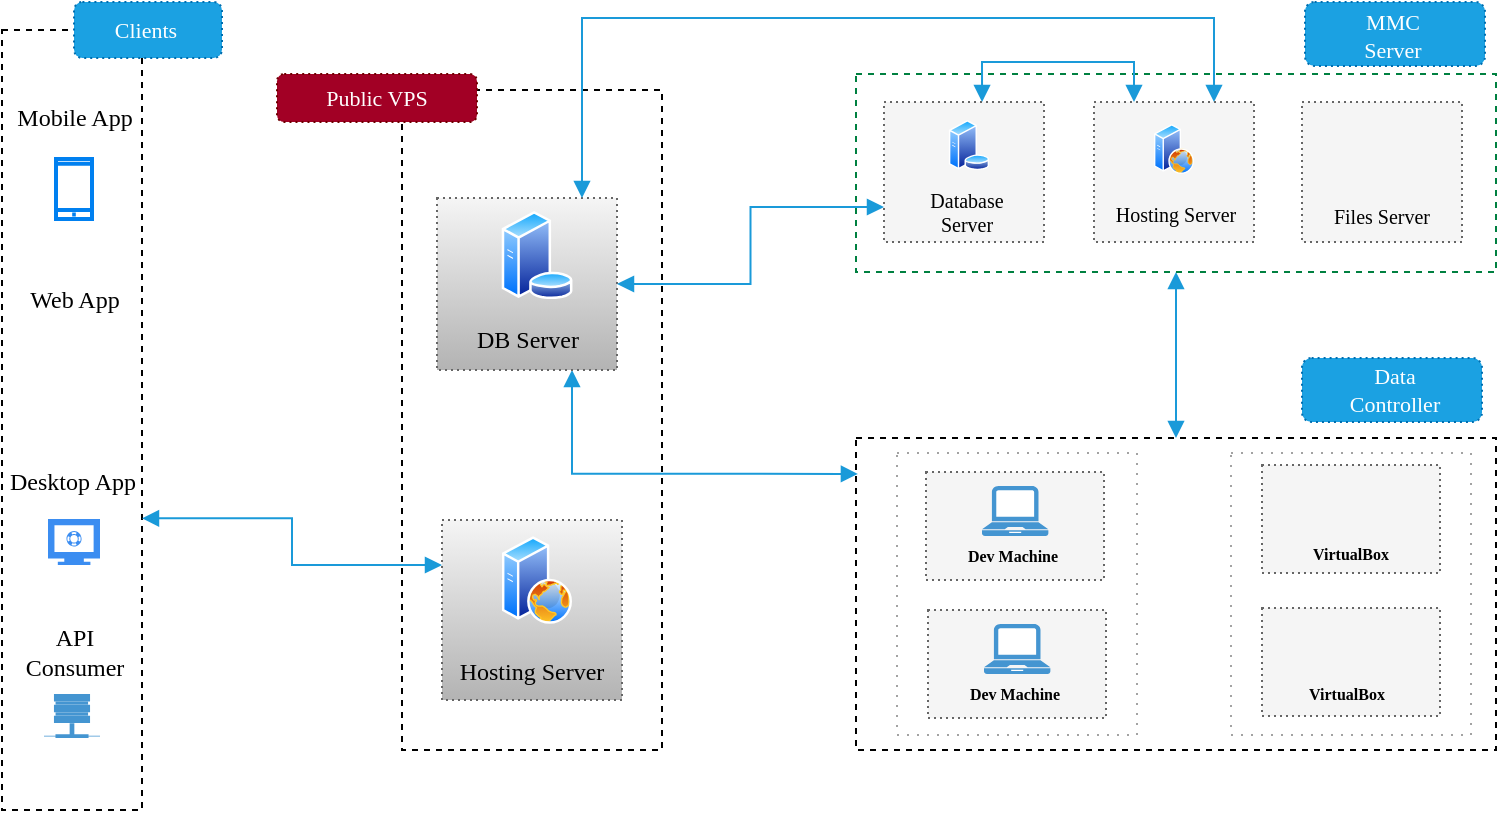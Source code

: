 <mxfile version="11.3.1" type="github" pages="5"><diagram id="GT2_trCZB3BMiOtQw5Px" name="Page-1"><mxGraphModel dx="854" dy="387" grid="1" gridSize="10" guides="1" tooltips="1" connect="1" arrows="1" fold="1" page="1" pageScale="1" pageWidth="850" pageHeight="1100" background="#FFFFFF" math="0" shadow="0"><root><mxCell id="0"/><mxCell id="1" parent="0"/><mxCell id="38mPZV4ggz-tXWU9kIw3-58" value="" style="rounded=0;whiteSpace=wrap;html=1;fontFamily=Lucida Console;dashed=1;" parent="1" vertex="1"><mxGeometry x="457" y="250" width="320" height="156" as="geometry"/></mxCell><mxCell id="swJ3l8xOQFPp_Cf4fIJg-39" value="" style="rounded=0;whiteSpace=wrap;html=1;shadow=0;glass=0;comic=0;labelBackgroundColor=none;strokeColor=#A3A3A3;fillColor=none;gradientColor=none;fontFamily=Lucida Console;fontSize=8;fontColor=#FFFFFF;dashed=1;dashPattern=1 4;" vertex="1" parent="1"><mxGeometry x="644.5" y="257.5" width="120" height="141" as="geometry"/></mxCell><mxCell id="swJ3l8xOQFPp_Cf4fIJg-33" value="" style="rounded=0;whiteSpace=wrap;html=1;shadow=0;glass=0;comic=0;labelBackgroundColor=none;strokeColor=#A3A3A3;fillColor=none;gradientColor=none;fontFamily=Lucida Console;fontSize=8;fontColor=#FFFFFF;dashed=1;dashPattern=1 4;" vertex="1" parent="1"><mxGeometry x="477.5" y="257.5" width="120" height="141" as="geometry"/></mxCell><mxCell id="38mPZV4ggz-tXWU9kIw3-3" value="" style="rounded=0;whiteSpace=wrap;html=1;dashed=1;" parent="1" vertex="1"><mxGeometry x="30" y="46" width="70" height="390" as="geometry"/></mxCell><mxCell id="38mPZV4ggz-tXWU9kIw3-5" value="Mobile App" style="text;html=1;strokeColor=none;fillColor=none;align=center;verticalAlign=middle;whiteSpace=wrap;rounded=0;dashed=1;fontFamily=Lucida Console;" parent="1" vertex="1"><mxGeometry x="33.5" y="80" width="65" height="20" as="geometry"/></mxCell><mxCell id="38mPZV4ggz-tXWU9kIw3-6" value="" style="html=1;verticalLabelPosition=bottom;align=center;labelBackgroundColor=#ffffff;verticalAlign=top;strokeWidth=2;strokeColor=#0080F0;fillColor=#ffffff;shadow=0;dashed=0;shape=mxgraph.ios7.icons.smartphone;" parent="1" vertex="1"><mxGeometry x="57" y="110.5" width="18" height="30" as="geometry"/></mxCell><mxCell id="38mPZV4ggz-tXWU9kIw3-11" value="Web App" style="text;html=1;strokeColor=none;fillColor=none;align=center;verticalAlign=middle;whiteSpace=wrap;rounded=0;dashed=1;fontFamily=Lucida Console;" parent="1" vertex="1"><mxGeometry x="33.5" y="170.5" width="65" height="21" as="geometry"/></mxCell><mxCell id="38mPZV4ggz-tXWU9kIw3-20" value="Desktop App" style="text;html=1;strokeColor=none;fillColor=none;align=center;verticalAlign=middle;whiteSpace=wrap;rounded=0;dashed=1;fontFamily=Lucida Console;" parent="1" vertex="1"><mxGeometry x="32.5" y="262" width="65" height="20" as="geometry"/></mxCell><mxCell id="38mPZV4ggz-tXWU9kIw3-24" value="" style="rounded=0;whiteSpace=wrap;html=1;dashed=1;fontFamily=Lucida Console;glass=0;shadow=0;comic=0;" parent="1" vertex="1"><mxGeometry x="230" y="76" width="130" height="330" as="geometry"/></mxCell><mxCell id="swJ3l8xOQFPp_Cf4fIJg-12" style="edgeStyle=orthogonalEdgeStyle;rounded=0;orthogonalLoop=1;jettySize=auto;html=1;exitX=0;exitY=0.25;exitDx=0;exitDy=0;entryX=1;entryY=0.626;entryDx=0;entryDy=0;entryPerimeter=0;startArrow=block;startFill=1;endArrow=block;endFill=1;strokeColor=#1A9AD9;strokeWidth=1;fontSize=11;fontColor=none;" edge="1" parent="1" source="38mPZV4ggz-tXWU9kIw3-25" target="38mPZV4ggz-tXWU9kIw3-3"><mxGeometry relative="1" as="geometry"/></mxCell><mxCell id="38mPZV4ggz-tXWU9kIw3-25" value="" style="rounded=0;whiteSpace=wrap;html=1;fontFamily=Lucida Console;dashed=1;dashPattern=1 2;fillColor=#f5f5f5;strokeColor=#666666;gradientColor=#b3b3b3;" parent="1" vertex="1"><mxGeometry x="250" y="291" width="90" height="90" as="geometry"/></mxCell><mxCell id="38mPZV4ggz-tXWU9kIw3-26" value="Hosting Server" style="text;html=1;strokeColor=none;fillColor=none;align=center;verticalAlign=middle;whiteSpace=wrap;rounded=0;fontFamily=Lucida Console;dashed=1;dashPattern=1 1;fontColor=#000000;" parent="1" vertex="1"><mxGeometry x="255" y="358" width="80" height="17" as="geometry"/></mxCell><mxCell id="38mPZV4ggz-tXWU9kIw3-27" value="" style="aspect=fixed;perimeter=ellipsePerimeter;html=1;align=center;shadow=0;dashed=0;spacingTop=3;image;image=img/lib/active_directory/web_server.svg;fontFamily=Lucida Console;imageBackground=none;" parent="1" vertex="1"><mxGeometry x="280" y="299" width="35" height="44" as="geometry"/></mxCell><mxCell id="swJ3l8xOQFPp_Cf4fIJg-47" style="edgeStyle=orthogonalEdgeStyle;rounded=0;orthogonalLoop=1;jettySize=auto;html=1;exitX=0.75;exitY=1;exitDx=0;exitDy=0;entryX=0.003;entryY=0.115;entryDx=0;entryDy=0;entryPerimeter=0;startArrow=block;startFill=1;endArrow=block;endFill=1;strokeColor=#1A9AD9;strokeWidth=1;fontFamily=Lucida Console;fontSize=8;fontColor=#000000;" edge="1" parent="1" source="38mPZV4ggz-tXWU9kIw3-28" target="38mPZV4ggz-tXWU9kIw3-58"><mxGeometry relative="1" as="geometry"/></mxCell><mxCell id="38mPZV4ggz-tXWU9kIw3-28" value="" style="rounded=0;whiteSpace=wrap;html=1;fontFamily=Lucida Console;fillColor=#f5f5f5;strokeColor=#666666;dashed=1;dashPattern=1 2;gradientColor=#b3b3b3;" parent="1" vertex="1"><mxGeometry x="247.5" y="130" width="90" height="86" as="geometry"/></mxCell><mxCell id="38mPZV4ggz-tXWU9kIw3-29" value="DB Server" style="text;html=1;strokeColor=none;fillColor=none;align=center;verticalAlign=middle;whiteSpace=wrap;rounded=0;fontFamily=Lucida Console;fontColor=#000000;" parent="1" vertex="1"><mxGeometry x="252.5" y="191" width="80" height="20" as="geometry"/></mxCell><mxCell id="38mPZV4ggz-tXWU9kIw3-30" value="" style="aspect=fixed;perimeter=ellipsePerimeter;html=1;align=center;shadow=0;dashed=0;spacingTop=3;image;image=img/lib/active_directory/database_server.svg;fontFamily=Lucida Console;imageBackground=none;labelBackgroundColor=none;fontColor=#000000;" parent="1" vertex="1"><mxGeometry x="279.5" y="136.5" width="36.08" height="44" as="geometry"/></mxCell><mxCell id="38mPZV4ggz-tXWU9kIw3-34" value="" style="shape=image;html=1;verticalAlign=top;verticalLabelPosition=bottom;labelBackgroundColor=#ffffff;imageAspect=0;aspect=fixed;image=https://cdn0.iconfinder.com/data/icons/internet-line/512/Internet_Line-19-128.png;fontFamily=Lucida Console;" parent="1" vertex="1"><mxGeometry x="49" y="187" width="34" height="34" as="geometry"/></mxCell><mxCell id="38mPZV4ggz-tXWU9kIw3-38" value="" style="html=1;aspect=fixed;strokeColor=none;shadow=0;align=center;verticalAlign=top;fillColor=#3B8DF1;shape=mxgraph.gcp2.monitor;fontFamily=Lucida Console;" parent="1" vertex="1"><mxGeometry x="53" y="290.5" width="26" height="23" as="geometry"/></mxCell><mxCell id="swJ3l8xOQFPp_Cf4fIJg-52" style="edgeStyle=orthogonalEdgeStyle;rounded=0;orthogonalLoop=1;jettySize=auto;html=1;exitX=0.5;exitY=1;exitDx=0;exitDy=0;entryX=0.5;entryY=0;entryDx=0;entryDy=0;startArrow=block;startFill=1;endArrow=block;endFill=1;strokeColor=#1A9AD9;strokeWidth=1;fontFamily=Lucida Console;fontSize=8;fontColor=#000000;" edge="1" parent="1" source="38mPZV4ggz-tXWU9kIw3-41" target="38mPZV4ggz-tXWU9kIw3-58"><mxGeometry relative="1" as="geometry"/></mxCell><mxCell id="38mPZV4ggz-tXWU9kIw3-41" value="" style="rounded=0;whiteSpace=wrap;html=1;fontFamily=Lucida Console;dashed=1;strokeColor=#008040;" parent="1" vertex="1"><mxGeometry x="457" y="68" width="320" height="99" as="geometry"/></mxCell><mxCell id="swJ3l8xOQFPp_Cf4fIJg-45" style="edgeStyle=orthogonalEdgeStyle;rounded=0;orthogonalLoop=1;jettySize=auto;html=1;exitX=0.75;exitY=0;exitDx=0;exitDy=0;startArrow=block;startFill=1;endArrow=block;endFill=1;strokeColor=#1A9AD9;strokeWidth=1;fontFamily=Lucida Console;fontSize=8;fontColor=#000000;" edge="1" parent="1" source="38mPZV4ggz-tXWU9kIw3-42"><mxGeometry relative="1" as="geometry"><mxPoint x="320" y="130" as="targetPoint"/><Array as="points"><mxPoint x="636" y="40"/><mxPoint x="320" y="40"/></Array></mxGeometry></mxCell><mxCell id="swJ3l8xOQFPp_Cf4fIJg-57" style="edgeStyle=orthogonalEdgeStyle;rounded=0;orthogonalLoop=1;jettySize=auto;html=1;exitX=0.25;exitY=0;exitDx=0;exitDy=0;entryX=0.613;entryY=0;entryDx=0;entryDy=0;entryPerimeter=0;startArrow=block;startFill=1;endArrow=block;endFill=1;strokeColor=#1A9AD9;strokeWidth=1;fontFamily=Lucida Console;fontSize=8;fontColor=#000000;" edge="1" parent="1" source="38mPZV4ggz-tXWU9kIw3-42" target="38mPZV4ggz-tXWU9kIw3-48"><mxGeometry relative="1" as="geometry"/></mxCell><mxCell id="38mPZV4ggz-tXWU9kIw3-42" value="" style="rounded=0;whiteSpace=wrap;html=1;fontFamily=Lucida Console;fillColor=#F5F5F5;strokeColor=#666666;fontColor=#333333;dashed=1;dashPattern=1 2;" parent="1" vertex="1"><mxGeometry x="576" y="82" width="80" height="70" as="geometry"/></mxCell><mxCell id="38mPZV4ggz-tXWU9kIw3-45" value="" style="aspect=fixed;perimeter=ellipsePerimeter;html=1;align=center;shadow=0;dashed=0;spacingTop=3;image;image=img/lib/active_directory/web_server.svg;fontFamily=Lucida Console;" parent="1" vertex="1"><mxGeometry x="606" y="93" width="20" height="25" as="geometry"/></mxCell><mxCell id="38mPZV4ggz-tXWU9kIw3-47" value="Hosting Server" style="text;html=1;strokeColor=none;fillColor=none;align=center;verticalAlign=middle;whiteSpace=wrap;rounded=0;fontFamily=Lucida Console;dashed=1;dashPattern=1 1;fontSize=10;fontStyle=0" parent="1" vertex="1"><mxGeometry x="577" y="128" width="80" height="20" as="geometry"/></mxCell><mxCell id="swJ3l8xOQFPp_Cf4fIJg-48" style="edgeStyle=orthogonalEdgeStyle;rounded=0;orthogonalLoop=1;jettySize=auto;html=1;exitX=0;exitY=0.75;exitDx=0;exitDy=0;entryX=1;entryY=0.5;entryDx=0;entryDy=0;startArrow=block;startFill=1;endArrow=block;endFill=1;strokeColor=#1A9AD9;strokeWidth=1;fontFamily=Lucida Console;fontSize=8;fontColor=#000000;" edge="1" parent="1" source="38mPZV4ggz-tXWU9kIw3-48" target="38mPZV4ggz-tXWU9kIw3-28"><mxGeometry relative="1" as="geometry"/></mxCell><mxCell id="38mPZV4ggz-tXWU9kIw3-48" value="" style="rounded=0;whiteSpace=wrap;html=1;fontFamily=Lucida Console;fillColor=#f5f5f5;strokeColor=#666666;fontColor=#333333;dashed=1;dashPattern=1 2;" parent="1" vertex="1"><mxGeometry x="471" y="82" width="80" height="70" as="geometry"/></mxCell><mxCell id="38mPZV4ggz-tXWU9kIw3-49" value="" style="perimeter=ellipsePerimeter;html=1;align=center;shadow=0;dashed=0;spacingTop=3;image;image=img/lib/active_directory/database_server.svg;fontFamily=Lucida Console;" parent="1" vertex="1"><mxGeometry x="501" y="91" width="25" height="25" as="geometry"/></mxCell><mxCell id="38mPZV4ggz-tXWU9kIw3-50" value="Database Server" style="text;html=1;strokeColor=none;fillColor=none;align=center;verticalAlign=middle;whiteSpace=wrap;rounded=0;fontFamily=Lucida Console;dashed=1;dashPattern=1 1;fontSize=10;fontStyle=0" parent="1" vertex="1"><mxGeometry x="487.5" y="127" width="49" height="20" as="geometry"/></mxCell><mxCell id="38mPZV4ggz-tXWU9kIw3-84" value="" style="rounded=1;whiteSpace=wrap;html=1;dashed=1;dashPattern=1 2;strokeColor=#006EAF;fillColor=#1ba1e2;fontFamily=Lucida Console;fontSize=10;fontColor=#ffffff;" parent="1" vertex="1"><mxGeometry x="66" y="32" width="74" height="28" as="geometry"/></mxCell><mxCell id="38mPZV4ggz-tXWU9kIw3-85" value="Clients" style="text;html=1;strokeColor=none;fillColor=none;align=center;verticalAlign=middle;whiteSpace=wrap;rounded=0;dashed=1;dashPattern=1 2;fontFamily=Lucida Console;fontSize=11;fontColor=#FFFFFF;" parent="1" vertex="1"><mxGeometry x="82" y="36" width="40" height="20" as="geometry"/></mxCell><mxCell id="38mPZV4ggz-tXWU9kIw3-86" value="" style="rounded=1;whiteSpace=wrap;html=1;dashed=1;dashPattern=1 2;strokeColor=#6F0000;fillColor=#a20025;fontFamily=Lucida Console;fontSize=10;fontColor=#ffffff;" parent="1" vertex="1"><mxGeometry x="167.5" y="68" width="100" height="24" as="geometry"/></mxCell><mxCell id="38mPZV4ggz-tXWU9kIw3-87" value="&lt;font style=&quot;font-size: 11px&quot;&gt;Public VPS&lt;/font&gt;" style="text;html=1;strokeColor=none;fillColor=none;align=center;verticalAlign=middle;whiteSpace=wrap;rounded=0;dashed=1;dashPattern=1 2;fontFamily=Lucida Console;fontSize=11;fontColor=#FFFFFF;" parent="1" vertex="1"><mxGeometry x="180" y="70" width="75" height="20" as="geometry"/></mxCell><mxCell id="ruhOKNyagQMXlikKpz9t-3" value="API Consumer" style="text;html=1;strokeColor=none;fillColor=none;align=center;verticalAlign=middle;whiteSpace=wrap;rounded=0;dashed=1;fontFamily=Lucida Console;" vertex="1" parent="1"><mxGeometry x="33.5" y="346.5" width="65" height="20" as="geometry"/></mxCell><mxCell id="ruhOKNyagQMXlikKpz9t-5" value="" style="shadow=0;dashed=0;html=1;strokeColor=none;fillColor=#4495D1;labelPosition=center;verticalLabelPosition=bottom;verticalAlign=top;align=center;outlineConnect=0;shape=mxgraph.veeam.2d.remote_storage;" vertex="1" parent="1"><mxGeometry x="51" y="378" width="28" height="22" as="geometry"/></mxCell><mxCell id="swJ3l8xOQFPp_Cf4fIJg-3" value="" style="rounded=0;whiteSpace=wrap;html=1;fontFamily=Lucida Console;fillColor=#F5F5F5;strokeColor=#666666;fontColor=#333333;dashed=1;dashPattern=1 2;" vertex="1" parent="1"><mxGeometry x="680" y="82" width="80" height="70" as="geometry"/></mxCell><mxCell id="swJ3l8xOQFPp_Cf4fIJg-4" value="Files Server" style="text;html=1;strokeColor=none;fillColor=none;align=center;verticalAlign=middle;whiteSpace=wrap;rounded=0;fontFamily=Lucida Console;dashed=1;dashPattern=1 1;fontSize=10;fontStyle=0" vertex="1" parent="1"><mxGeometry x="685" y="129" width="70" height="20" as="geometry"/></mxCell><mxCell id="swJ3l8xOQFPp_Cf4fIJg-6" value="" style="shape=image;html=1;verticalAlign=top;verticalLabelPosition=bottom;labelBackgroundColor=#ffffff;imageAspect=0;aspect=fixed;image=https://cdn4.iconfinder.com/data/icons/aquablend-PNG/General/Drive-File-Server.png;rounded=0;shadow=0;glass=0;comic=0;strokeColor=#ADADAD;fillColor=none;gradientColor=none;fontSize=11;fontColor=none;" vertex="1" parent="1"><mxGeometry x="707.5" y="93" width="25" height="25" as="geometry"/></mxCell><mxCell id="swJ3l8xOQFPp_Cf4fIJg-20" value="" style="rounded=0;whiteSpace=wrap;html=1;fontFamily=Lucida Console;fillColor=#f5f5f5;strokeColor=#666666;fontColor=#333333;dashed=1;dashPattern=1 2;" vertex="1" parent="1"><mxGeometry x="492" y="267" width="89" height="54" as="geometry"/></mxCell><mxCell id="swJ3l8xOQFPp_Cf4fIJg-24" value="" style="pointerEvents=1;shadow=0;dashed=0;html=1;strokeColor=none;fillColor=#4495D1;labelPosition=center;verticalLabelPosition=bottom;verticalAlign=top;align=center;outlineConnect=0;shape=mxgraph.veeam.laptop;rounded=0;glass=0;comic=0;labelBackgroundColor=none;fontSize=11;fontColor=#FFFFFF;aspect=fixed;" vertex="1" parent="1"><mxGeometry x="520" y="274" width="33.18" height="25" as="geometry"/></mxCell><mxCell id="swJ3l8xOQFPp_Cf4fIJg-25" value="Dev Machine" style="text;html=1;strokeColor=none;fillColor=none;align=center;verticalAlign=middle;whiteSpace=wrap;rounded=0;fontFamily=Lucida Console;dashed=1;dashPattern=1 1;fontSize=8;fontStyle=1" vertex="1" parent="1"><mxGeometry x="499" y="299" width="73" height="20" as="geometry"/></mxCell><mxCell id="swJ3l8xOQFPp_Cf4fIJg-26" value="" style="rounded=0;whiteSpace=wrap;html=1;fontFamily=Lucida Console;fillColor=#f5f5f5;strokeColor=#666666;fontColor=#333333;dashed=1;dashPattern=1 2;" vertex="1" parent="1"><mxGeometry x="493" y="336" width="89" height="54" as="geometry"/></mxCell><mxCell id="swJ3l8xOQFPp_Cf4fIJg-27" value="" style="pointerEvents=1;shadow=0;dashed=0;html=1;strokeColor=none;fillColor=#4495D1;labelPosition=center;verticalLabelPosition=bottom;verticalAlign=top;align=center;outlineConnect=0;shape=mxgraph.veeam.laptop;rounded=0;glass=0;comic=0;labelBackgroundColor=none;fontSize=11;fontColor=#FFFFFF;aspect=fixed;" vertex="1" parent="1"><mxGeometry x="521" y="343" width="33.18" height="25" as="geometry"/></mxCell><mxCell id="swJ3l8xOQFPp_Cf4fIJg-28" value="Dev Machine" style="text;html=1;strokeColor=none;fillColor=none;align=center;verticalAlign=middle;whiteSpace=wrap;rounded=0;fontFamily=Lucida Console;dashed=1;dashPattern=1 1;fontSize=8;fontStyle=1" vertex="1" parent="1"><mxGeometry x="500" y="368" width="73" height="20" as="geometry"/></mxCell><mxCell id="swJ3l8xOQFPp_Cf4fIJg-29" value="" style="rounded=0;whiteSpace=wrap;html=1;fontFamily=Lucida Console;fillColor=#f5f5f5;strokeColor=#666666;fontColor=#333333;dashed=1;dashPattern=1 2;" vertex="1" parent="1"><mxGeometry x="660" y="263.5" width="89" height="54" as="geometry"/></mxCell><mxCell id="swJ3l8xOQFPp_Cf4fIJg-31" value="VirtualBox" style="text;html=1;strokeColor=none;fillColor=none;align=center;verticalAlign=middle;whiteSpace=wrap;rounded=0;fontFamily=Lucida Console;dashed=1;dashPattern=1 1;fontSize=8;fontStyle=1" vertex="1" parent="1"><mxGeometry x="668" y="297.5" width="73" height="20" as="geometry"/></mxCell><mxCell id="38mPZV4ggz-tXWU9kIw3-61" value="" style="shape=image;html=1;verticalAlign=top;verticalLabelPosition=bottom;labelBackgroundColor=#ffffff;imageAspect=0;aspect=fixed;image=https://cdn4.iconfinder.com/data/icons/desktop-app-free/32/Desktop_Desktop_App_CPU_PC_Technology-128.png;rounded=1;dashed=1;dashPattern=1 2;strokeColor=#CC0066;fillColor=none;fontFamily=Lucida Console;fontSize=10;" parent="1" vertex="1"><mxGeometry x="690" y="272" width="25" height="25" as="geometry"/></mxCell><mxCell id="swJ3l8xOQFPp_Cf4fIJg-34" value="" style="rounded=0;whiteSpace=wrap;html=1;fontFamily=Lucida Console;fillColor=#f5f5f5;strokeColor=#666666;fontColor=#333333;dashed=1;dashPattern=1 2;" vertex="1" parent="1"><mxGeometry x="660" y="335" width="89" height="54" as="geometry"/></mxCell><mxCell id="swJ3l8xOQFPp_Cf4fIJg-35" value="VirtualBox" style="text;html=1;strokeColor=none;fillColor=none;align=center;verticalAlign=middle;whiteSpace=wrap;rounded=0;fontFamily=Lucida Console;dashed=1;dashPattern=1 1;fontSize=8;fontStyle=1" vertex="1" parent="1"><mxGeometry x="666" y="367.5" width="73" height="20" as="geometry"/></mxCell><mxCell id="swJ3l8xOQFPp_Cf4fIJg-36" value="" style="shape=image;html=1;verticalAlign=top;verticalLabelPosition=bottom;labelBackgroundColor=#ffffff;imageAspect=0;aspect=fixed;image=https://cdn4.iconfinder.com/data/icons/desktop-app-free/32/Desktop_Desktop_App_CPU_PC_Technology-128.png;rounded=1;dashed=1;dashPattern=1 2;strokeColor=#CC0066;fillColor=none;fontFamily=Lucida Console;fontSize=10;" vertex="1" parent="1"><mxGeometry x="690" y="341" width="25" height="25" as="geometry"/></mxCell><mxCell id="swJ3l8xOQFPp_Cf4fIJg-41" value="" style="rounded=1;whiteSpace=wrap;html=1;dashed=1;dashPattern=1 2;strokeColor=#006EAF;fillColor=#1ba1e2;fontFamily=Lucida Console;fontSize=10;fontColor=#ffffff;" vertex="1" parent="1"><mxGeometry x="680" y="210" width="90" height="32" as="geometry"/></mxCell><mxCell id="swJ3l8xOQFPp_Cf4fIJg-42" value="Data Controller" style="text;html=1;strokeColor=none;fillColor=none;align=center;verticalAlign=middle;whiteSpace=wrap;rounded=0;dashed=1;dashPattern=1 2;fontFamily=Lucida Console;fontSize=11;fontColor=#FFFFFF;" vertex="1" parent="1"><mxGeometry x="699" y="216" width="55" height="20" as="geometry"/></mxCell><mxCell id="swJ3l8xOQFPp_Cf4fIJg-53" value="" style="rounded=1;whiteSpace=wrap;html=1;dashed=1;dashPattern=1 2;strokeColor=#006EAF;fillColor=#1ba1e2;fontFamily=Lucida Console;fontSize=10;fontColor=#ffffff;" vertex="1" parent="1"><mxGeometry x="681.5" y="32" width="90" height="32" as="geometry"/></mxCell><mxCell id="swJ3l8xOQFPp_Cf4fIJg-54" value="MMC Server" style="text;html=1;strokeColor=none;fillColor=none;align=center;verticalAlign=middle;whiteSpace=wrap;rounded=0;dashed=1;dashPattern=1 2;fontFamily=Lucida Console;fontSize=11;fontColor=#FFFFFF;" vertex="1" parent="1"><mxGeometry x="697.5" y="39" width="55" height="20" as="geometry"/></mxCell></root></mxGraphModel></diagram><diagram name="Copy of Page-1" id="DKAw6DCObiOjDreVYldy"><mxGraphModel dx="854" dy="387" grid="1" gridSize="10" guides="1" tooltips="1" connect="1" arrows="1" fold="1" page="1" pageScale="1" pageWidth="850" pageHeight="1100" background="#FFFFFF" math="0" shadow="0"><root><mxCell id="HXeIKduSizuIIyShlKbD-0"/><mxCell id="HXeIKduSizuIIyShlKbD-1" parent="HXeIKduSizuIIyShlKbD-0"/><mxCell id="HXeIKduSizuIIyShlKbD-2" value="" style="rounded=0;whiteSpace=wrap;html=1;fontFamily=Lucida Console;dashed=1;" vertex="1" parent="HXeIKduSizuIIyShlKbD-1"><mxGeometry x="225" y="301" width="320" height="169" as="geometry"/></mxCell><mxCell id="HXeIKduSizuIIyShlKbD-3" value="" style="rounded=0;whiteSpace=wrap;html=1;shadow=0;glass=0;comic=0;labelBackgroundColor=none;strokeColor=#A3A3A3;fillColor=none;gradientColor=none;fontFamily=Lucida Console;fontSize=8;fontColor=#FFFFFF;dashed=1;dashPattern=1 4;" vertex="1" parent="HXeIKduSizuIIyShlKbD-1"><mxGeometry x="412.5" y="319.5" width="120" height="141" as="geometry"/></mxCell><mxCell id="HXeIKduSizuIIyShlKbD-4" value="" style="rounded=0;whiteSpace=wrap;html=1;shadow=0;glass=0;comic=0;labelBackgroundColor=none;strokeColor=#A3A3A3;fillColor=none;gradientColor=none;fontFamily=Lucida Console;fontSize=8;fontColor=#FFFFFF;dashed=1;dashPattern=1 4;" vertex="1" parent="HXeIKduSizuIIyShlKbD-1"><mxGeometry x="245.5" y="319.5" width="120" height="141" as="geometry"/></mxCell><mxCell id="HXeIKduSizuIIyShlKbD-5" value="" style="rounded=0;whiteSpace=wrap;html=1;dashed=1;" vertex="1" parent="HXeIKduSizuIIyShlKbD-1"><mxGeometry x="30" y="46" width="70" height="390" as="geometry"/></mxCell><mxCell id="HXeIKduSizuIIyShlKbD-6" value="Mobile App" style="text;html=1;strokeColor=none;fillColor=none;align=center;verticalAlign=middle;whiteSpace=wrap;rounded=0;dashed=1;fontFamily=Lucida Console;" vertex="1" parent="HXeIKduSizuIIyShlKbD-1"><mxGeometry x="33.5" y="80" width="65" height="20" as="geometry"/></mxCell><mxCell id="HXeIKduSizuIIyShlKbD-7" value="" style="html=1;verticalLabelPosition=bottom;align=center;labelBackgroundColor=#ffffff;verticalAlign=top;strokeWidth=2;strokeColor=#0080F0;fillColor=#ffffff;shadow=0;dashed=0;shape=mxgraph.ios7.icons.smartphone;" vertex="1" parent="HXeIKduSizuIIyShlKbD-1"><mxGeometry x="57" y="110.5" width="18" height="30" as="geometry"/></mxCell><mxCell id="HXeIKduSizuIIyShlKbD-8" value="Web App" style="text;html=1;strokeColor=none;fillColor=none;align=center;verticalAlign=middle;whiteSpace=wrap;rounded=0;dashed=1;fontFamily=Lucida Console;" vertex="1" parent="HXeIKduSizuIIyShlKbD-1"><mxGeometry x="33.5" y="170.5" width="65" height="21" as="geometry"/></mxCell><mxCell id="HXeIKduSizuIIyShlKbD-9" value="Desktop App" style="text;html=1;strokeColor=none;fillColor=none;align=center;verticalAlign=middle;whiteSpace=wrap;rounded=0;dashed=1;fontFamily=Lucida Console;" vertex="1" parent="HXeIKduSizuIIyShlKbD-1"><mxGeometry x="32.5" y="262" width="65" height="20" as="geometry"/></mxCell><mxCell id="HXeIKduSizuIIyShlKbD-10" value="" style="rounded=0;whiteSpace=wrap;html=1;dashed=1;fontFamily=Lucida Console;glass=0;shadow=0;comic=0;fillColor=#ffffff;" vertex="1" parent="HXeIKduSizuIIyShlKbD-1"><mxGeometry x="225" y="46" width="266" height="171" as="geometry"/></mxCell><mxCell id="Ljp_ZJlujYNkWpxBRk40-4" style="edgeStyle=orthogonalEdgeStyle;rounded=0;orthogonalLoop=1;jettySize=auto;html=1;exitX=0;exitY=0.5;exitDx=0;exitDy=0;entryX=1;entryY=0.423;entryDx=0;entryDy=0;entryPerimeter=0;startArrow=block;startFill=1;endArrow=block;endFill=1;strokeColor=#1476A6;strokeWidth=2;fontFamily=Tahoma;fontSize=13;fontColor=#FFFFFF;" edge="1" parent="HXeIKduSizuIIyShlKbD-1" source="HXeIKduSizuIIyShlKbD-12" target="HXeIKduSizuIIyShlKbD-5"><mxGeometry relative="1" as="geometry"/></mxCell><mxCell id="HXeIKduSizuIIyShlKbD-12" value="" style="rounded=0;whiteSpace=wrap;html=1;fontFamily=Lucida Console;dashed=1;dashPattern=1 2;fillColor=#f5f5f5;strokeColor=#666666;gradientColor=#b3b3b3;" vertex="1" parent="HXeIKduSizuIIyShlKbD-1"><mxGeometry x="246.5" y="98" width="90" height="90" as="geometry"/></mxCell><mxCell id="HXeIKduSizuIIyShlKbD-13" value="Hosting Server" style="text;html=1;strokeColor=none;fillColor=none;align=center;verticalAlign=middle;whiteSpace=wrap;rounded=0;fontFamily=Lucida Console;dashed=1;dashPattern=1 1;fontColor=#000000;" vertex="1" parent="HXeIKduSizuIIyShlKbD-1"><mxGeometry x="251.5" y="165" width="80" height="17" as="geometry"/></mxCell><mxCell id="HXeIKduSizuIIyShlKbD-14" value="" style="aspect=fixed;perimeter=ellipsePerimeter;html=1;align=center;shadow=0;dashed=0;spacingTop=3;image;image=img/lib/active_directory/web_server.svg;fontFamily=Lucida Console;imageBackground=none;" vertex="1" parent="HXeIKduSizuIIyShlKbD-1"><mxGeometry x="276.5" y="106" width="35" height="44" as="geometry"/></mxCell><mxCell id="JuO20GFueMAkXedNdN9L-4" style="edgeStyle=orthogonalEdgeStyle;rounded=0;orthogonalLoop=1;jettySize=auto;html=1;exitX=0;exitY=0.5;exitDx=0;exitDy=0;entryX=1;entryY=0.5;entryDx=0;entryDy=0;startArrow=block;startFill=1;endArrow=block;endFill=1;strokeColor=#1476A6;strokeWidth=2;fontFamily=Tahoma;fontSize=12;fontColor=#FFFFFF;" edge="1" parent="HXeIKduSizuIIyShlKbD-1" source="HXeIKduSizuIIyShlKbD-16" target="HXeIKduSizuIIyShlKbD-12"><mxGeometry relative="1" as="geometry"/></mxCell><mxCell id="HXeIKduSizuIIyShlKbD-16" value="" style="rounded=0;whiteSpace=wrap;html=1;fontFamily=Lucida Console;fillColor=#f5f5f5;strokeColor=#666666;dashed=1;dashPattern=1 2;gradientColor=#b3b3b3;" vertex="1" parent="HXeIKduSizuIIyShlKbD-1"><mxGeometry x="381" y="98" width="90" height="90" as="geometry"/></mxCell><mxCell id="HXeIKduSizuIIyShlKbD-17" value="Database Server" style="text;html=1;strokeColor=none;fillColor=none;align=center;verticalAlign=middle;whiteSpace=wrap;rounded=0;fontFamily=Lucida Console;fontColor=#000000;" vertex="1" parent="HXeIKduSizuIIyShlKbD-1"><mxGeometry x="386" y="163" width="80" height="20" as="geometry"/></mxCell><mxCell id="HXeIKduSizuIIyShlKbD-18" value="" style="aspect=fixed;perimeter=ellipsePerimeter;html=1;align=center;shadow=0;dashed=0;spacingTop=3;image;image=img/lib/active_directory/database_server.svg;fontFamily=Lucida Console;imageBackground=none;labelBackgroundColor=none;fontColor=#000000;" vertex="1" parent="HXeIKduSizuIIyShlKbD-1"><mxGeometry x="413" y="106.5" width="36.08" height="44" as="geometry"/></mxCell><mxCell id="HXeIKduSizuIIyShlKbD-19" value="" style="shape=image;html=1;verticalAlign=top;verticalLabelPosition=bottom;labelBackgroundColor=#ffffff;imageAspect=0;aspect=fixed;image=https://cdn0.iconfinder.com/data/icons/internet-line/512/Internet_Line-19-128.png;fontFamily=Lucida Console;" vertex="1" parent="HXeIKduSizuIIyShlKbD-1"><mxGeometry x="49" y="187" width="34" height="34" as="geometry"/></mxCell><mxCell id="HXeIKduSizuIIyShlKbD-20" value="" style="html=1;aspect=fixed;strokeColor=none;shadow=0;align=center;verticalAlign=top;fillColor=#3B8DF1;shape=mxgraph.gcp2.monitor;fontFamily=Lucida Console;" vertex="1" parent="HXeIKduSizuIIyShlKbD-1"><mxGeometry x="53" y="290.5" width="26" height="23" as="geometry"/></mxCell><mxCell id="JuO20GFueMAkXedNdN9L-3" style="edgeStyle=orthogonalEdgeStyle;rounded=0;orthogonalLoop=1;jettySize=auto;html=1;exitX=0.5;exitY=1;exitDx=0;exitDy=0;entryX=0.5;entryY=1;entryDx=0;entryDy=0;startArrow=block;startFill=1;endArrow=block;endFill=1;strokeColor=#1476A6;strokeWidth=2;fontFamily=Tahoma;fontSize=12;fontColor=#FFFFFF;" edge="1" parent="HXeIKduSizuIIyShlKbD-1" source="HXeIKduSizuIIyShlKbD-22" target="HXeIKduSizuIIyShlKbD-2"><mxGeometry relative="1" as="geometry"/></mxCell><mxCell id="HXeIKduSizuIIyShlKbD-22" value="" style="rounded=0;whiteSpace=wrap;html=1;fontFamily=Lucida Console;dashed=1;strokeColor=#008040;" vertex="1" parent="HXeIKduSizuIIyShlKbD-1"><mxGeometry x="630" y="46" width="171" height="414" as="geometry"/></mxCell><mxCell id="JuO20GFueMAkXedNdN9L-0" style="edgeStyle=orthogonalEdgeStyle;rounded=0;orthogonalLoop=1;jettySize=auto;html=1;exitX=0;exitY=0.25;exitDx=0;exitDy=0;entryX=1;entryY=0.5;entryDx=0;entryDy=0;startArrow=block;startFill=1;endArrow=block;endFill=1;strokeColor=#1476A6;strokeWidth=2;fontFamily=Tahoma;fontSize=12;fontColor=#FFFFFF;" edge="1" parent="HXeIKduSizuIIyShlKbD-1" source="HXeIKduSizuIIyShlKbD-25" target="HXeIKduSizuIIyShlKbD-16"><mxGeometry relative="1" as="geometry"/></mxCell><mxCell id="HXeIKduSizuIIyShlKbD-25" value="" style="rounded=0;whiteSpace=wrap;html=1;fontFamily=Lucida Console;fillColor=#F5F5F5;strokeColor=#666666;fontColor=#333333;dashed=1;dashPattern=1 2;" vertex="1" parent="HXeIKduSizuIIyShlKbD-1"><mxGeometry x="660" y="224" width="115" height="100" as="geometry"/></mxCell><mxCell id="HXeIKduSizuIIyShlKbD-26" value="" style="aspect=fixed;perimeter=ellipsePerimeter;html=1;align=center;shadow=0;dashed=0;spacingTop=3;image;image=img/lib/active_directory/web_server.svg;fontFamily=Lucida Console;" vertex="1" parent="HXeIKduSizuIIyShlKbD-1"><mxGeometry x="702.5" y="238" width="38.86" height="48" as="geometry"/></mxCell><mxCell id="HXeIKduSizuIIyShlKbD-27" value="Hosting Server" style="text;html=1;strokeColor=none;fillColor=none;align=center;verticalAlign=middle;whiteSpace=wrap;rounded=0;fontFamily=Lucida Console;dashed=1;dashPattern=1 1;fontSize=12;fontStyle=1" vertex="1" parent="HXeIKduSizuIIyShlKbD-1"><mxGeometry x="678" y="297" width="80" height="20" as="geometry"/></mxCell><mxCell id="Ljp_ZJlujYNkWpxBRk40-5" style="edgeStyle=orthogonalEdgeStyle;rounded=0;orthogonalLoop=1;jettySize=auto;html=1;exitX=0.5;exitY=0;exitDx=0;exitDy=0;entryX=0.5;entryY=0;entryDx=0;entryDy=0;startArrow=block;startFill=1;endArrow=block;endFill=1;strokeColor=#1476A6;strokeWidth=2;fontFamily=Tahoma;fontSize=12;fontColor=#FFFFFF;" edge="1" parent="HXeIKduSizuIIyShlKbD-1" source="HXeIKduSizuIIyShlKbD-29" target="HXeIKduSizuIIyShlKbD-16"><mxGeometry relative="1" as="geometry"/></mxCell><mxCell id="JuO20GFueMAkXedNdN9L-5" style="edgeStyle=orthogonalEdgeStyle;rounded=0;orthogonalLoop=1;jettySize=auto;html=1;exitX=1;exitY=0.75;exitDx=0;exitDy=0;entryX=1;entryY=0.25;entryDx=0;entryDy=0;startArrow=block;startFill=1;endArrow=block;endFill=1;strokeColor=#1476A6;strokeWidth=2;fontFamily=Tahoma;fontSize=12;fontColor=#FFFFFF;" edge="1" parent="HXeIKduSizuIIyShlKbD-1" source="HXeIKduSizuIIyShlKbD-29" target="HXeIKduSizuIIyShlKbD-25"><mxGeometry relative="1" as="geometry"/></mxCell><mxCell id="28cs_fSikNPAA8xsLK9l-1" style="edgeStyle=orthogonalEdgeStyle;rounded=0;orthogonalLoop=1;jettySize=auto;html=1;exitX=1;exitY=0.25;exitDx=0;exitDy=0;entryX=1;entryY=0.5;entryDx=0;entryDy=0;startArrow=block;startFill=1;endArrow=block;endFill=1;strokeColor=#1476A6;strokeWidth=2;fontFamily=Tahoma;fontSize=12;fontColor=#FFFFFF;" edge="1" parent="HXeIKduSizuIIyShlKbD-1" source="HXeIKduSizuIIyShlKbD-29" target="HXeIKduSizuIIyShlKbD-38"><mxGeometry relative="1" as="geometry"><Array as="points"><mxPoint x="810" y="125"/><mxPoint x="810" y="396"/></Array></mxGeometry></mxCell><mxCell id="HXeIKduSizuIIyShlKbD-29" value="" style="rounded=0;whiteSpace=wrap;html=1;fontFamily=Lucida Console;fillColor=#f5f5f5;strokeColor=#666666;fontColor=#333333;dashed=1;dashPattern=1 2;" vertex="1" parent="HXeIKduSizuIIyShlKbD-1"><mxGeometry x="660" y="100" width="115" height="100" as="geometry"/></mxCell><mxCell id="HXeIKduSizuIIyShlKbD-30" value="" style="perimeter=ellipsePerimeter;html=1;align=center;shadow=0;dashed=0;spacingTop=3;image;image=img/lib/active_directory/database_server.svg;fontFamily=Lucida Console;" vertex="1" parent="HXeIKduSizuIIyShlKbD-1"><mxGeometry x="692" y="115" width="56" height="48" as="geometry"/></mxCell><mxCell id="HXeIKduSizuIIyShlKbD-31" value="Database Server" style="text;html=1;strokeColor=none;fillColor=none;align=center;verticalAlign=middle;whiteSpace=wrap;rounded=0;fontFamily=Lucida Console;dashed=1;dashPattern=1 1;fontSize=12;fontStyle=1" vertex="1" parent="HXeIKduSizuIIyShlKbD-1"><mxGeometry x="680" y="173" width="80" height="20" as="geometry"/></mxCell><mxCell id="HXeIKduSizuIIyShlKbD-32" value="" style="rounded=1;whiteSpace=wrap;html=1;dashed=1;dashPattern=1 2;strokeColor=#006EAF;fillColor=#1ba1e2;fontFamily=Lucida Console;fontSize=10;fontColor=#ffffff;" vertex="1" parent="HXeIKduSizuIIyShlKbD-1"><mxGeometry x="42" y="34" width="74" height="24" as="geometry"/></mxCell><mxCell id="HXeIKduSizuIIyShlKbD-33" value="Clients" style="text;html=1;strokeColor=none;fillColor=none;align=center;verticalAlign=middle;whiteSpace=wrap;rounded=0;dashed=1;dashPattern=1 2;fontFamily=Lucida Console;fontSize=11;fontColor=#FFFFFF;" vertex="1" parent="HXeIKduSizuIIyShlKbD-1"><mxGeometry x="58" y="36" width="40" height="20" as="geometry"/></mxCell><mxCell id="HXeIKduSizuIIyShlKbD-34" value="" style="rounded=1;whiteSpace=wrap;html=1;dashed=1;dashPattern=1 2;strokeColor=#001DBC;fillColor=#0050ef;fontFamily=Lucida Console;fontSize=10;fontColor=#ffffff;" vertex="1" parent="HXeIKduSizuIIyShlKbD-1"><mxGeometry x="232" y="34" width="118" height="28" as="geometry"/></mxCell><mxCell id="HXeIKduSizuIIyShlKbD-35" value="&lt;font style=&quot;font-size: 11px&quot;&gt;Public Cloud Server&lt;/font&gt;" style="text;html=1;strokeColor=none;fillColor=none;align=center;verticalAlign=middle;whiteSpace=wrap;rounded=0;dashed=1;dashPattern=1 2;fontFamily=Lucida Console;fontSize=11;fontColor=#FFFFFF;" vertex="1" parent="HXeIKduSizuIIyShlKbD-1"><mxGeometry x="247" y="38" width="86" height="20" as="geometry"/></mxCell><mxCell id="HXeIKduSizuIIyShlKbD-36" value="API Consumer" style="text;html=1;strokeColor=none;fillColor=none;align=center;verticalAlign=middle;whiteSpace=wrap;rounded=0;dashed=1;fontFamily=Lucida Console;" vertex="1" parent="HXeIKduSizuIIyShlKbD-1"><mxGeometry x="33.5" y="346.5" width="65" height="20" as="geometry"/></mxCell><mxCell id="HXeIKduSizuIIyShlKbD-37" value="" style="shadow=0;dashed=0;html=1;strokeColor=none;fillColor=#4495D1;labelPosition=center;verticalLabelPosition=bottom;verticalAlign=top;align=center;outlineConnect=0;shape=mxgraph.veeam.2d.remote_storage;" vertex="1" parent="HXeIKduSizuIIyShlKbD-1"><mxGeometry x="51" y="378" width="28" height="22" as="geometry"/></mxCell><mxCell id="HXeIKduSizuIIyShlKbD-38" value="" style="rounded=0;whiteSpace=wrap;html=1;fontFamily=Lucida Console;fillColor=#F5F5F5;strokeColor=#666666;fontColor=#333333;dashed=1;dashPattern=1 2;" vertex="1" parent="HXeIKduSizuIIyShlKbD-1"><mxGeometry x="660" y="346" width="115" height="100" as="geometry"/></mxCell><mxCell id="HXeIKduSizuIIyShlKbD-39" value="Storage Gateway" style="text;html=1;strokeColor=none;fillColor=none;align=center;verticalAlign=middle;whiteSpace=wrap;rounded=0;fontFamily=Lucida Console;dashed=1;dashPattern=1 1;fontSize=12;fontStyle=1" vertex="1" parent="HXeIKduSizuIIyShlKbD-1"><mxGeometry x="685" y="419" width="70" height="20" as="geometry"/></mxCell><mxCell id="HXeIKduSizuIIyShlKbD-40" value="" style="shape=image;html=1;verticalAlign=top;verticalLabelPosition=bottom;labelBackgroundColor=#ffffff;imageAspect=0;aspect=fixed;image=https://cdn4.iconfinder.com/data/icons/aquablend-PNG/General/Drive-File-Server.png;rounded=0;shadow=0;glass=0;comic=0;strokeColor=#ADADAD;fillColor=none;gradientColor=none;fontSize=11;fontColor=none;" vertex="1" parent="HXeIKduSizuIIyShlKbD-1"><mxGeometry x="693.5" y="356.5" width="48" height="48" as="geometry"/></mxCell><mxCell id="HXeIKduSizuIIyShlKbD-41" value="" style="rounded=0;whiteSpace=wrap;html=1;fontFamily=Lucida Console;fillColor=#f5f5f5;strokeColor=#666666;fontColor=#333333;dashed=1;dashPattern=1 2;" vertex="1" parent="HXeIKduSizuIIyShlKbD-1"><mxGeometry x="260" y="329" width="89" height="54" as="geometry"/></mxCell><mxCell id="HXeIKduSizuIIyShlKbD-42" value="" style="pointerEvents=1;shadow=0;dashed=0;html=1;strokeColor=none;fillColor=#4495D1;labelPosition=center;verticalLabelPosition=bottom;verticalAlign=top;align=center;outlineConnect=0;shape=mxgraph.veeam.laptop;rounded=0;glass=0;comic=0;labelBackgroundColor=none;fontSize=11;fontColor=#FFFFFF;aspect=fixed;" vertex="1" parent="HXeIKduSizuIIyShlKbD-1"><mxGeometry x="288" y="336" width="33.18" height="25" as="geometry"/></mxCell><mxCell id="HXeIKduSizuIIyShlKbD-43" value="Dev Machine" style="text;html=1;strokeColor=none;fillColor=none;align=center;verticalAlign=middle;whiteSpace=wrap;rounded=0;fontFamily=Lucida Console;dashed=1;dashPattern=1 1;fontSize=8;fontStyle=1" vertex="1" parent="HXeIKduSizuIIyShlKbD-1"><mxGeometry x="267" y="361" width="73" height="20" as="geometry"/></mxCell><mxCell id="HXeIKduSizuIIyShlKbD-44" value="" style="rounded=0;whiteSpace=wrap;html=1;fontFamily=Lucida Console;fillColor=#f5f5f5;strokeColor=#666666;fontColor=#333333;dashed=1;dashPattern=1 2;" vertex="1" parent="HXeIKduSizuIIyShlKbD-1"><mxGeometry x="261" y="398" width="89" height="54" as="geometry"/></mxCell><mxCell id="HXeIKduSizuIIyShlKbD-45" value="" style="pointerEvents=1;shadow=0;dashed=0;html=1;strokeColor=none;fillColor=#4495D1;labelPosition=center;verticalLabelPosition=bottom;verticalAlign=top;align=center;outlineConnect=0;shape=mxgraph.veeam.laptop;rounded=0;glass=0;comic=0;labelBackgroundColor=none;fontSize=11;fontColor=#FFFFFF;aspect=fixed;" vertex="1" parent="HXeIKduSizuIIyShlKbD-1"><mxGeometry x="289" y="405" width="33.18" height="25" as="geometry"/></mxCell><mxCell id="HXeIKduSizuIIyShlKbD-46" value="Dev Machine" style="text;html=1;strokeColor=none;fillColor=none;align=center;verticalAlign=middle;whiteSpace=wrap;rounded=0;fontFamily=Lucida Console;dashed=1;dashPattern=1 1;fontSize=8;fontStyle=1" vertex="1" parent="HXeIKduSizuIIyShlKbD-1"><mxGeometry x="268" y="430" width="73" height="20" as="geometry"/></mxCell><mxCell id="HXeIKduSizuIIyShlKbD-47" value="" style="rounded=0;whiteSpace=wrap;html=1;fontFamily=Lucida Console;fillColor=#f5f5f5;strokeColor=#666666;fontColor=#333333;dashed=1;dashPattern=1 2;" vertex="1" parent="HXeIKduSizuIIyShlKbD-1"><mxGeometry x="428" y="325.5" width="89" height="54" as="geometry"/></mxCell><mxCell id="HXeIKduSizuIIyShlKbD-48" value="VirtualBox" style="text;html=1;strokeColor=none;fillColor=none;align=center;verticalAlign=middle;whiteSpace=wrap;rounded=0;fontFamily=Lucida Console;dashed=1;dashPattern=1 1;fontSize=8;fontStyle=1" vertex="1" parent="HXeIKduSizuIIyShlKbD-1"><mxGeometry x="436" y="359.5" width="73" height="20" as="geometry"/></mxCell><mxCell id="HXeIKduSizuIIyShlKbD-49" value="" style="shape=image;html=1;verticalAlign=top;verticalLabelPosition=bottom;labelBackgroundColor=#ffffff;imageAspect=0;aspect=fixed;image=https://cdn4.iconfinder.com/data/icons/desktop-app-free/32/Desktop_Desktop_App_CPU_PC_Technology-128.png;rounded=1;dashed=1;dashPattern=1 2;strokeColor=#CC0066;fillColor=none;fontFamily=Lucida Console;fontSize=10;" vertex="1" parent="HXeIKduSizuIIyShlKbD-1"><mxGeometry x="458" y="334" width="25" height="25" as="geometry"/></mxCell><mxCell id="HXeIKduSizuIIyShlKbD-50" value="" style="rounded=0;whiteSpace=wrap;html=1;fontFamily=Lucida Console;fillColor=#f5f5f5;strokeColor=#666666;fontColor=#333333;dashed=1;dashPattern=1 2;" vertex="1" parent="HXeIKduSizuIIyShlKbD-1"><mxGeometry x="428" y="397" width="89" height="54" as="geometry"/></mxCell><mxCell id="HXeIKduSizuIIyShlKbD-51" value="VirtualBox" style="text;html=1;strokeColor=none;fillColor=none;align=center;verticalAlign=middle;whiteSpace=wrap;rounded=0;fontFamily=Lucida Console;dashed=1;dashPattern=1 1;fontSize=8;fontStyle=1" vertex="1" parent="HXeIKduSizuIIyShlKbD-1"><mxGeometry x="434" y="429.5" width="73" height="20" as="geometry"/></mxCell><mxCell id="HXeIKduSizuIIyShlKbD-52" value="" style="shape=image;html=1;verticalAlign=top;verticalLabelPosition=bottom;labelBackgroundColor=#ffffff;imageAspect=0;aspect=fixed;image=https://cdn4.iconfinder.com/data/icons/desktop-app-free/32/Desktop_Desktop_App_CPU_PC_Technology-128.png;rounded=1;dashed=1;dashPattern=1 2;strokeColor=#CC0066;fillColor=none;fontFamily=Lucida Console;fontSize=10;" vertex="1" parent="HXeIKduSizuIIyShlKbD-1"><mxGeometry x="458" y="403" width="25" height="25" as="geometry"/></mxCell><mxCell id="HXeIKduSizuIIyShlKbD-53" value="" style="rounded=1;whiteSpace=wrap;html=1;dashed=1;dashPattern=1 2;strokeColor=#006EAF;fillColor=#1ba1e2;fontFamily=Lucida Console;fontSize=10;fontColor=#ffffff;" vertex="1" parent="HXeIKduSizuIIyShlKbD-1"><mxGeometry x="241.5" y="281" width="90" height="32" as="geometry"/></mxCell><mxCell id="HXeIKduSizuIIyShlKbD-54" value="Data Controller" style="text;html=1;strokeColor=none;fillColor=none;align=center;verticalAlign=middle;whiteSpace=wrap;rounded=0;dashed=1;dashPattern=1 2;fontFamily=Lucida Console;fontSize=11;fontColor=#FFFFFF;" vertex="1" parent="HXeIKduSizuIIyShlKbD-1"><mxGeometry x="259" y="286" width="55" height="20" as="geometry"/></mxCell><mxCell id="HXeIKduSizuIIyShlKbD-55" value="" style="rounded=1;whiteSpace=wrap;html=1;dashed=1;dashPattern=1 2;strokeColor=#006EAF;fillColor=#1ba1e2;fontFamily=Lucida Console;fontSize=10;fontColor=#ffffff;" vertex="1" parent="HXeIKduSizuIIyShlKbD-1"><mxGeometry x="643" y="32" width="90" height="32" as="geometry"/></mxCell><mxCell id="Ljp_ZJlujYNkWpxBRk40-1" style="edgeStyle=orthogonalEdgeStyle;rounded=0;orthogonalLoop=1;jettySize=auto;html=1;exitX=0.5;exitY=0;exitDx=0;exitDy=0;entryX=0.413;entryY=1.15;entryDx=0;entryDy=0;entryPerimeter=0;startArrow=block;startFill=1;endArrow=block;endFill=1;strokeColor=#1476A6;strokeWidth=2;fontFamily=Tahoma;fontSize=13;fontColor=#FFFFFF;" edge="1" parent="HXeIKduSizuIIyShlKbD-1" source="HXeIKduSizuIIyShlKbD-2" target="HXeIKduSizuIIyShlKbD-17"><mxGeometry relative="1" as="geometry"/></mxCell><mxCell id="JuO20GFueMAkXedNdN9L-1" value="MMC Server" style="text;html=1;strokeColor=none;fillColor=none;align=center;verticalAlign=middle;whiteSpace=wrap;rounded=0;dashed=1;dashPattern=1 2;fontFamily=Lucida Console;fontSize=11;fontColor=#FFFFFF;" vertex="1" parent="HXeIKduSizuIIyShlKbD-1"><mxGeometry x="660.5" y="38" width="55" height="20" as="geometry"/></mxCell></root></mxGraphModel></diagram><diagram id="3rFy4gpjawIab89BWUaL" name="Page-2"><mxGraphModel dx="854" dy="387" grid="1" gridSize="10" guides="1" tooltips="1" connect="1" arrows="1" fold="1" page="1" pageScale="1" pageWidth="850" pageHeight="1100" math="0" shadow="0"><root><mxCell id="P0I6ZnTgYok1vaTp2HoH-0"/><mxCell id="P0I6ZnTgYok1vaTp2HoH-1" parent="P0I6ZnTgYok1vaTp2HoH-0"/><mxCell id="MpF_IzvFdDYfy0CMIwEI-10" style="edgeStyle=orthogonalEdgeStyle;rounded=0;orthogonalLoop=1;jettySize=auto;html=1;exitX=1;exitY=0.75;exitDx=0;exitDy=0;entryX=1.002;entryY=0.327;entryDx=0;entryDy=0;entryPerimeter=0;startArrow=none;startFill=0;endArrow=block;endFill=1;strokeColor=#1476A6;strokeWidth=2;fontFamily=Tahoma;fontSize=13;fontColor=#FFFFFF;" edge="1" parent="P0I6ZnTgYok1vaTp2HoH-1" source="g8hL4XREV38iFai1GHeE-13" target="g8hL4XREV38iFai1GHeE-27"><mxGeometry relative="1" as="geometry"/></mxCell><mxCell id="g8hL4XREV38iFai1GHeE-13" value="" style="rounded=0;whiteSpace=wrap;html=1;fontFamily=Lucida Console;dashed=1;strokeColor=#1CA5E8;fillColor=none;strokeWidth=2;" vertex="1" parent="P0I6ZnTgYok1vaTp2HoH-1"><mxGeometry x="485.5" y="64.5" width="262" height="128" as="geometry"/></mxCell><mxCell id="MpF_IzvFdDYfy0CMIwEI-8" style="edgeStyle=orthogonalEdgeStyle;rounded=0;orthogonalLoop=1;jettySize=auto;html=1;exitX=0.25;exitY=1;exitDx=0;exitDy=0;entryX=0.941;entryY=0;entryDx=0;entryDy=0;entryPerimeter=0;startArrow=block;startFill=1;endArrow=block;endFill=1;strokeColor=#1476A6;strokeWidth=2;fontFamily=Tahoma;fontSize=13;fontColor=#FFFFFF;" edge="1" parent="P0I6ZnTgYok1vaTp2HoH-1" source="MpF_IzvFdDYfy0CMIwEI-4" target="fiZVu6V4dGZ_KXN8r5t1-0"><mxGeometry relative="1" as="geometry"/></mxCell><mxCell id="MpF_IzvFdDYfy0CMIwEI-9" style="edgeStyle=orthogonalEdgeStyle;rounded=0;orthogonalLoop=1;jettySize=auto;html=1;exitX=0;exitY=0.25;exitDx=0;exitDy=0;entryX=1.019;entryY=0.164;entryDx=0;entryDy=0;entryPerimeter=0;startArrow=block;startFill=1;endArrow=block;endFill=1;strokeColor=#1476A6;strokeWidth=2;fontFamily=Tahoma;fontSize=13;fontColor=#FFFFFF;" edge="1" parent="P0I6ZnTgYok1vaTp2HoH-1" source="MpF_IzvFdDYfy0CMIwEI-4" target="g8hL4XREV38iFai1GHeE-0"><mxGeometry relative="1" as="geometry"/></mxCell><mxCell id="MpF_IzvFdDYfy0CMIwEI-4" value="" style="rounded=0;whiteSpace=wrap;html=1;shadow=0;glass=0;comic=0;labelBackgroundColor=none;strokeColor=#82b366;strokeWidth=2;fillColor=#d5e8d4;fontFamily=Tahoma;fontSize=13;dashed=1;" vertex="1" parent="P0I6ZnTgYok1vaTp2HoH-1"><mxGeometry x="497.5" y="83.5" width="98" height="89" as="geometry"/></mxCell><mxCell id="MpF_IzvFdDYfy0CMIwEI-13" style="edgeStyle=orthogonalEdgeStyle;rounded=0;orthogonalLoop=1;jettySize=auto;html=1;exitX=1;exitY=0.5;exitDx=0;exitDy=0;entryX=-0.013;entryY=0.204;entryDx=0;entryDy=0;entryPerimeter=0;startArrow=block;startFill=1;endArrow=block;endFill=1;strokeColor=#1476A6;strokeWidth=2;fontFamily=Tahoma;fontSize=13;fontColor=#FFFFFF;" edge="1" parent="P0I6ZnTgYok1vaTp2HoH-1" source="fiZVu6V4dGZ_KXN8r5t1-0" target="g8hL4XREV38iFai1GHeE-27"><mxGeometry relative="1" as="geometry"/></mxCell><mxCell id="fiZVu6V4dGZ_KXN8r5t1-0" value="" style="rounded=0;whiteSpace=wrap;html=1;fontFamily=Lucida Console;dashed=1;strokeWidth=2;" vertex="1" parent="P0I6ZnTgYok1vaTp2HoH-1"><mxGeometry x="64.5" y="222.5" width="320" height="165" as="geometry"/></mxCell><mxCell id="J6lFOw7WO3kFoM3SZWVx-0" value="" style="rounded=0;whiteSpace=wrap;html=1;shadow=0;glass=0;comic=0;labelBackgroundColor=none;strokeColor=#A3A3A3;fillColor=none;gradientColor=none;fontFamily=Lucida Console;fontSize=8;fontColor=#FFFFFF;dashed=1;dashPattern=1 4;" vertex="1" parent="P0I6ZnTgYok1vaTp2HoH-1"><mxGeometry x="78.5" y="252.5" width="120" height="129" as="geometry"/></mxCell><mxCell id="g8hL4XREV38iFai1GHeE-0" value="" style="rounded=0;whiteSpace=wrap;html=1;fontFamily=Lucida Console;dashed=1;strokeColor=#009900;fillColor=none;strokeWidth=2;" vertex="1" parent="P0I6ZnTgYok1vaTp2HoH-1"><mxGeometry x="64.5" y="64.5" width="260" height="110" as="geometry"/></mxCell><mxCell id="g8hL4XREV38iFai1GHeE-2" value="Web Server" style="text;html=1;strokeColor=none;fillColor=none;align=center;verticalAlign=middle;whiteSpace=wrap;rounded=0;shadow=0;glass=0;dashed=1;dashPattern=1 4;comic=0;labelBackgroundColor=none;fontFamily=Georgia;fontSize=14;fontColor=#000000;fontStyle=0" vertex="1" parent="P0I6ZnTgYok1vaTp2HoH-1"><mxGeometry x="84.5" y="135.5" width="90" height="20" as="geometry"/></mxCell><mxCell id="g8hL4XREV38iFai1GHeE-10" value="API Server" style="text;html=1;strokeColor=none;fillColor=none;align=center;verticalAlign=middle;whiteSpace=wrap;rounded=0;shadow=0;glass=0;dashed=1;dashPattern=1 4;comic=0;labelBackgroundColor=none;fontFamily=Georgia;fontSize=14;fontColor=#000000;fontStyle=0" vertex="1" parent="P0I6ZnTgYok1vaTp2HoH-1"><mxGeometry x="204.5" y="135.5" width="90" height="20" as="geometry"/></mxCell><mxCell id="g8hL4XREV38iFai1GHeE-15" value="MMC" style="text;html=1;strokeColor=none;fillColor=none;align=center;verticalAlign=middle;whiteSpace=wrap;rounded=0;shadow=0;glass=0;dashed=1;dashPattern=1 4;comic=0;labelBackgroundColor=none;fontFamily=Georgia;fontSize=14;fontColor=#000000;fontStyle=0" vertex="1" parent="P0I6ZnTgYok1vaTp2HoH-1"><mxGeometry x="501.5" y="145.5" width="90" height="20" as="geometry"/></mxCell><mxCell id="g8hL4XREV38iFai1GHeE-17" value="CartRight" style="text;html=1;strokeColor=none;fillColor=none;align=center;verticalAlign=middle;whiteSpace=wrap;rounded=0;shadow=0;glass=0;dashed=1;dashPattern=1 4;comic=0;labelBackgroundColor=none;fontFamily=Georgia;fontSize=14;fontColor=#000000;fontStyle=0" vertex="1" parent="P0I6ZnTgYok1vaTp2HoH-1"><mxGeometry x="620" y="145.5" width="90" height="20" as="geometry"/></mxCell><mxCell id="g8hL4XREV38iFai1GHeE-21" value="" style="aspect=fixed;html=1;points=[];align=center;image;fontSize=12;image=img/lib/mscae/SQL_Database_generic.svg;rounded=1;shadow=0;glass=0;dashed=1;comic=0;labelBackgroundColor=none;strokeColor=#FFB366;strokeWidth=2;fillColor=none;gradientColor=none;" vertex="1" parent="P0I6ZnTgYok1vaTp2HoH-1"><mxGeometry x="523.5" y="90.5" width="38" height="50" as="geometry"/></mxCell><mxCell id="g8hL4XREV38iFai1GHeE-22" value="" style="aspect=fixed;html=1;points=[];align=center;image;fontSize=12;image=img/lib/mscae/SQL_Database_generic.svg;rounded=1;shadow=0;glass=0;dashed=1;comic=0;labelBackgroundColor=none;strokeColor=#FFB366;strokeWidth=2;fillColor=none;gradientColor=none;" vertex="1" parent="P0I6ZnTgYok1vaTp2HoH-1"><mxGeometry x="641.5" y="88" width="38" height="50" as="geometry"/></mxCell><mxCell id="g8hL4XREV38iFai1GHeE-24" value="" style="aspect=fixed;pointerEvents=1;shadow=0;dashed=0;html=1;strokeColor=none;labelPosition=center;verticalLabelPosition=bottom;verticalAlign=top;align=center;fillColor=#00188D;shape=mxgraph.mscae.enterprise.web_server;rounded=1;glass=0;comic=0;labelBackgroundColor=none;fontFamily=Georgia;fontSize=14;fontColor=#000000;" vertex="1" parent="P0I6ZnTgYok1vaTp2HoH-1"><mxGeometry x="110.5" y="85.5" width="38" height="50" as="geometry"/></mxCell><mxCell id="g8hL4XREV38iFai1GHeE-25" value="" style="aspect=fixed;pointerEvents=1;shadow=0;dashed=0;html=1;strokeColor=none;labelPosition=center;verticalLabelPosition=bottom;verticalAlign=top;align=center;fillColor=#00188D;shape=mxgraph.mscae.enterprise.web_server;rounded=1;glass=0;comic=0;labelBackgroundColor=none;fontFamily=Georgia;fontSize=14;fontColor=#000000;" vertex="1" parent="P0I6ZnTgYok1vaTp2HoH-1"><mxGeometry x="233.5" y="85.5" width="38" height="50" as="geometry"/></mxCell><mxCell id="g8hL4XREV38iFai1GHeE-27" value="" style="rounded=0;whiteSpace=wrap;html=1;fontFamily=Lucida Console;dashed=1;strokeColor=#0000FF;fillColor=none;strokeWidth=2;" vertex="1" parent="P0I6ZnTgYok1vaTp2HoH-1"><mxGeometry x="487.5" y="257.5" width="260" height="130" as="geometry"/></mxCell><mxCell id="g8hL4XREV38iFai1GHeE-28" value="" style="shape=image;html=1;verticalAlign=top;verticalLabelPosition=bottom;labelBackgroundColor=#ffffff;imageAspect=0;aspect=fixed;image=https://cdn2.iconfinder.com/data/icons/designer-skills/128/bitbucket-repository-svn-manage-files-contribute-branch-128.png;rounded=1;shadow=0;glass=0;dashed=1;comic=0;strokeColor=#FFB366;strokeWidth=2;fillColor=none;gradientColor=none;fontFamily=Georgia;fontSize=14;fontColor=#000000;" vertex="1" parent="P0I6ZnTgYok1vaTp2HoH-1"><mxGeometry x="523.5" y="282.5" width="60" height="60" as="geometry"/></mxCell><mxCell id="g8hL4XREV38iFai1GHeE-29" value="SVN Server" style="text;html=1;strokeColor=none;fillColor=none;align=center;verticalAlign=middle;whiteSpace=wrap;rounded=0;shadow=0;glass=0;dashed=1;dashPattern=1 4;comic=0;labelBackgroundColor=none;fontFamily=Georgia;fontSize=14;fontColor=#000000;fontStyle=0" vertex="1" parent="P0I6ZnTgYok1vaTp2HoH-1"><mxGeometry x="508.5" y="342.5" width="90" height="20" as="geometry"/></mxCell><mxCell id="g8hL4XREV38iFai1GHeE-32" value="Backup Data" style="text;html=1;strokeColor=none;fillColor=none;align=center;verticalAlign=middle;whiteSpace=wrap;rounded=0;shadow=0;glass=0;dashed=1;dashPattern=1 4;comic=0;labelBackgroundColor=none;fontFamily=Georgia;fontSize=14;fontColor=#000000;fontStyle=0" vertex="1" parent="P0I6ZnTgYok1vaTp2HoH-1"><mxGeometry x="639.5" y="342.5" width="90" height="20" as="geometry"/></mxCell><mxCell id="g8hL4XREV38iFai1GHeE-33" value="" style="aspect=fixed;pointerEvents=1;shadow=0;dashed=0;html=1;strokeColor=none;labelPosition=center;verticalLabelPosition=bottom;verticalAlign=top;align=center;fillColor=#00188D;shape=mxgraph.mscae.enterprise.backup_online;rounded=1;glass=0;comic=0;labelBackgroundColor=none;fontFamily=Georgia;fontSize=14;fontColor=#000000;" vertex="1" parent="P0I6ZnTgYok1vaTp2HoH-1"><mxGeometry x="657.5" y="292.5" width="50" height="40" as="geometry"/></mxCell><mxCell id="g8hL4XREV38iFai1GHeE-42" value="" style="rounded=0;whiteSpace=wrap;html=1;shadow=0;glass=0;comic=0;labelBackgroundColor=none;strokeColor=none;strokeWidth=2;fillColor=#1ba1e2;fontFamily=Georgia;fontSize=14;fontColor=#ffffff;" vertex="1" parent="P0I6ZnTgYok1vaTp2HoH-1"><mxGeometry x="134.5" y="42.5" width="129" height="30" as="geometry"/></mxCell><mxCell id="g8hL4XREV38iFai1GHeE-44" value="Hosting Server" style="text;html=1;strokeColor=none;fillColor=none;align=center;verticalAlign=middle;whiteSpace=wrap;rounded=0;shadow=0;glass=0;comic=0;labelBackgroundColor=none;fontFamily=Tahoma;fontSize=13;fontColor=#FFFFFF;" vertex="1" parent="P0I6ZnTgYok1vaTp2HoH-1"><mxGeometry x="147.5" y="46.5" width="99" height="20" as="geometry"/></mxCell><mxCell id="g8hL4XREV38iFai1GHeE-47" value="" style="rounded=0;whiteSpace=wrap;html=1;shadow=0;glass=0;comic=0;labelBackgroundColor=none;strokeColor=none;strokeWidth=2;fillColor=#1ba1e2;fontFamily=Georgia;fontSize=14;fontColor=#ffffff;" vertex="1" parent="P0I6ZnTgYok1vaTp2HoH-1"><mxGeometry x="567.5" y="43" width="129" height="30" as="geometry"/></mxCell><mxCell id="g8hL4XREV38iFai1GHeE-48" value="Database Server" style="text;html=1;strokeColor=none;fillColor=none;align=center;verticalAlign=middle;whiteSpace=wrap;rounded=0;shadow=0;glass=0;comic=0;labelBackgroundColor=none;fontFamily=Tahoma;fontSize=13;fontColor=#FFFFFF;" vertex="1" parent="P0I6ZnTgYok1vaTp2HoH-1"><mxGeometry x="580.5" y="47" width="99" height="20" as="geometry"/></mxCell><mxCell id="g8hL4XREV38iFai1GHeE-49" value="" style="rounded=0;whiteSpace=wrap;html=1;shadow=0;glass=0;comic=0;labelBackgroundColor=none;strokeColor=none;strokeWidth=2;fillColor=#1ba1e2;fontFamily=Georgia;fontSize=14;fontColor=#ffffff;" vertex="1" parent="P0I6ZnTgYok1vaTp2HoH-1"><mxGeometry x="553" y="240" width="137" height="30" as="geometry"/></mxCell><mxCell id="g8hL4XREV38iFai1GHeE-50" value="Storage Gateway" style="text;html=1;strokeColor=none;fillColor=none;align=center;verticalAlign=middle;whiteSpace=wrap;rounded=0;shadow=0;glass=0;comic=0;labelBackgroundColor=none;fontFamily=Tahoma;fontSize=13;fontColor=#FFFFFF;" vertex="1" parent="P0I6ZnTgYok1vaTp2HoH-1"><mxGeometry x="566" y="244" width="104" height="20" as="geometry"/></mxCell><mxCell id="-SHvxbg4SNzUm9OCFnod-0" value="" style="rounded=0;whiteSpace=wrap;html=1;fontFamily=Lucida Console;fillColor=#f5f5f5;strokeColor=#666666;fontColor=#333333;dashed=1;dashPattern=1 2;" vertex="1" parent="P0I6ZnTgYok1vaTp2HoH-1"><mxGeometry x="90" y="322.5" width="89" height="54" as="geometry"/></mxCell><mxCell id="-SHvxbg4SNzUm9OCFnod-1" value="" style="pointerEvents=1;shadow=0;dashed=0;html=1;strokeColor=none;fillColor=#4495D1;labelPosition=center;verticalLabelPosition=bottom;verticalAlign=top;align=center;outlineConnect=0;shape=mxgraph.veeam.laptop;rounded=0;glass=0;comic=0;labelBackgroundColor=none;fontSize=11;fontColor=#FFFFFF;aspect=fixed;" vertex="1" parent="P0I6ZnTgYok1vaTp2HoH-1"><mxGeometry x="115.5" y="328.5" width="33.18" height="25" as="geometry"/></mxCell><mxCell id="-SHvxbg4SNzUm9OCFnod-2" value="Dev Machine" style="text;html=1;strokeColor=none;fillColor=none;align=center;verticalAlign=middle;whiteSpace=wrap;rounded=0;fontFamily=Lucida Console;dashed=1;dashPattern=1 1;fontSize=8;fontStyle=1" vertex="1" parent="P0I6ZnTgYok1vaTp2HoH-1"><mxGeometry x="94.5" y="353.5" width="73" height="20" as="geometry"/></mxCell><mxCell id="J6lFOw7WO3kFoM3SZWVx-1" value="" style="rounded=0;whiteSpace=wrap;html=1;fontFamily=Lucida Console;fillColor=#f5f5f5;strokeColor=#666666;fontColor=#333333;dashed=1;dashPattern=1 2;" vertex="1" parent="P0I6ZnTgYok1vaTp2HoH-1"><mxGeometry x="90" y="258.5" width="89" height="54" as="geometry"/></mxCell><mxCell id="J6lFOw7WO3kFoM3SZWVx-2" value="" style="pointerEvents=1;shadow=0;dashed=0;html=1;strokeColor=none;fillColor=#4495D1;labelPosition=center;verticalLabelPosition=bottom;verticalAlign=top;align=center;outlineConnect=0;shape=mxgraph.veeam.laptop;rounded=0;glass=0;comic=0;labelBackgroundColor=none;fontSize=11;fontColor=#FFFFFF;aspect=fixed;" vertex="1" parent="P0I6ZnTgYok1vaTp2HoH-1"><mxGeometry x="115.5" y="264.5" width="33.18" height="25" as="geometry"/></mxCell><mxCell id="J6lFOw7WO3kFoM3SZWVx-3" value="Dev Machine" style="text;html=1;strokeColor=none;fillColor=none;align=center;verticalAlign=middle;whiteSpace=wrap;rounded=0;fontFamily=Lucida Console;dashed=1;dashPattern=1 1;fontSize=8;fontStyle=1" vertex="1" parent="P0I6ZnTgYok1vaTp2HoH-1"><mxGeometry x="94.5" y="289.5" width="73" height="20" as="geometry"/></mxCell><mxCell id="qhvq1Sjd2U-ZtiyDm69X-0" value="" style="rounded=0;whiteSpace=wrap;html=1;fontFamily=Lucida Console;fillColor=#f5f5f5;strokeColor=#666666;fontColor=#333333;dashed=1;dashPattern=1 2;" vertex="1" parent="P0I6ZnTgYok1vaTp2HoH-1"><mxGeometry x="271.5" y="325.5" width="89" height="54" as="geometry"/></mxCell><mxCell id="qhvq1Sjd2U-ZtiyDm69X-1" value="VirtualBox" style="text;html=1;strokeColor=none;fillColor=none;align=center;verticalAlign=middle;whiteSpace=wrap;rounded=0;fontFamily=Lucida Console;dashed=1;dashPattern=1 1;fontSize=8;fontStyle=1" vertex="1" parent="P0I6ZnTgYok1vaTp2HoH-1"><mxGeometry x="277.5" y="358" width="73" height="20" as="geometry"/></mxCell><mxCell id="qhvq1Sjd2U-ZtiyDm69X-2" value="" style="shape=image;html=1;verticalAlign=top;verticalLabelPosition=bottom;labelBackgroundColor=#ffffff;imageAspect=0;aspect=fixed;image=https://cdn4.iconfinder.com/data/icons/desktop-app-free/32/Desktop_Desktop_App_CPU_PC_Technology-128.png;rounded=1;dashed=1;dashPattern=1 2;strokeColor=#CC0066;fillColor=none;fontFamily=Lucida Console;fontSize=10;" vertex="1" parent="P0I6ZnTgYok1vaTp2HoH-1"><mxGeometry x="301.5" y="331.5" width="25" height="25" as="geometry"/></mxCell><mxCell id="qhvq1Sjd2U-ZtiyDm69X-4" value="" style="rounded=0;whiteSpace=wrap;html=1;shadow=0;glass=0;comic=0;labelBackgroundColor=none;strokeColor=#A3A3A3;fillColor=none;gradientColor=none;fontFamily=Lucida Console;fontSize=8;fontColor=#FFFFFF;dashed=1;dashPattern=1 4;" vertex="1" parent="P0I6ZnTgYok1vaTp2HoH-1"><mxGeometry x="252.5" y="253.5" width="120" height="129" as="geometry"/></mxCell><mxCell id="qhvq1Sjd2U-ZtiyDm69X-5" value="" style="rounded=0;whiteSpace=wrap;html=1;fontFamily=Lucida Console;fillColor=#f5f5f5;strokeColor=#666666;fontColor=#333333;dashed=1;dashPattern=1 2;" vertex="1" parent="P0I6ZnTgYok1vaTp2HoH-1"><mxGeometry x="271.5" y="262.5" width="89" height="54" as="geometry"/></mxCell><mxCell id="qhvq1Sjd2U-ZtiyDm69X-6" value="VirtualBox" style="text;html=1;strokeColor=none;fillColor=none;align=center;verticalAlign=middle;whiteSpace=wrap;rounded=0;fontFamily=Lucida Console;dashed=1;dashPattern=1 1;fontSize=8;fontStyle=1" vertex="1" parent="P0I6ZnTgYok1vaTp2HoH-1"><mxGeometry x="277.5" y="295" width="73" height="20" as="geometry"/></mxCell><mxCell id="qhvq1Sjd2U-ZtiyDm69X-7" value="" style="shape=image;html=1;verticalAlign=top;verticalLabelPosition=bottom;labelBackgroundColor=#ffffff;imageAspect=0;aspect=fixed;image=https://cdn4.iconfinder.com/data/icons/desktop-app-free/32/Desktop_Desktop_App_CPU_PC_Technology-128.png;rounded=1;dashed=1;dashPattern=1 2;strokeColor=#CC0066;fillColor=none;fontFamily=Lucida Console;fontSize=10;" vertex="1" parent="P0I6ZnTgYok1vaTp2HoH-1"><mxGeometry x="301.5" y="268.5" width="25" height="25" as="geometry"/></mxCell><mxCell id="qhvq1Sjd2U-ZtiyDm69X-9" value="" style="rounded=0;whiteSpace=wrap;html=1;shadow=0;glass=0;comic=0;labelBackgroundColor=none;strokeColor=none;strokeWidth=2;fillColor=#1ba1e2;fontFamily=Georgia;fontSize=14;fontColor=#ffffff;" vertex="1" parent="P0I6ZnTgYok1vaTp2HoH-1"><mxGeometry x="148.5" y="202.5" width="129" height="30" as="geometry"/></mxCell><mxCell id="MpF_IzvFdDYfy0CMIwEI-0" value="Data Controller" style="text;html=1;strokeColor=none;fillColor=none;align=center;verticalAlign=middle;whiteSpace=wrap;rounded=0;shadow=0;glass=0;comic=0;labelBackgroundColor=none;fontFamily=Tahoma;fontSize=13;fontColor=#FFFFFF;" vertex="1" parent="P0I6ZnTgYok1vaTp2HoH-1"><mxGeometry x="163.5" y="206.5" width="99" height="20" as="geometry"/></mxCell></root></mxGraphModel></diagram><diagram id="qDw71VVEdq68YLzsi8pN" name="Page-4"><mxGraphModel dx="854" dy="387" grid="1" gridSize="10" guides="1" tooltips="1" connect="1" arrows="1" fold="1" page="1" pageScale="1" pageWidth="850" pageHeight="1100" math="0" shadow="0"><root><mxCell id="-nThiNDghwhND7SvPpr7-0"/><mxCell id="-nThiNDghwhND7SvPpr7-1" parent="-nThiNDghwhND7SvPpr7-0"/><mxCell id="Z-4yNKRaA0gJUh8UAsm--0" value="" style="rounded=0;whiteSpace=wrap;html=1;fontFamily=Lucida Console;dashed=1;" vertex="1" parent="-nThiNDghwhND7SvPpr7-1"><mxGeometry x="172" y="80" width="369" height="210" as="geometry"/></mxCell><mxCell id="Z-4yNKRaA0gJUh8UAsm--1" value="" style="rounded=0;whiteSpace=wrap;html=1;shadow=0;glass=0;comic=0;labelBackgroundColor=none;strokeColor=#A3A3A3;fillColor=none;gradientColor=none;fontFamily=Lucida Console;fontSize=8;fontColor=#FFFFFF;dashed=1;dashPattern=1 4;" vertex="1" parent="-nThiNDghwhND7SvPpr7-1"><mxGeometry x="369.5" y="123" width="120" height="141" as="geometry"/></mxCell><mxCell id="Z-4yNKRaA0gJUh8UAsm--2" value="" style="rounded=0;whiteSpace=wrap;html=1;shadow=0;glass=0;comic=0;labelBackgroundColor=none;strokeColor=#A3A3A3;fillColor=none;gradientColor=none;fontFamily=Lucida Console;fontSize=8;fontColor=#FFFFFF;dashed=1;dashPattern=1 4;" vertex="1" parent="-nThiNDghwhND7SvPpr7-1"><mxGeometry x="218" y="123" width="120" height="141" as="geometry"/></mxCell><mxCell id="Z-4yNKRaA0gJUh8UAsm--3" value="" style="rounded=0;whiteSpace=wrap;html=1;fontFamily=Lucida Console;fillColor=#f5f5f5;strokeColor=#666666;fontColor=#333333;dashed=1;dashPattern=1 2;" vertex="1" parent="-nThiNDghwhND7SvPpr7-1"><mxGeometry x="232.5" y="132.5" width="89" height="54" as="geometry"/></mxCell><mxCell id="Z-4yNKRaA0gJUh8UAsm--4" value="" style="pointerEvents=1;shadow=0;dashed=0;html=1;strokeColor=none;fillColor=#4495D1;labelPosition=center;verticalLabelPosition=bottom;verticalAlign=top;align=center;outlineConnect=0;shape=mxgraph.veeam.laptop;rounded=0;glass=0;comic=0;labelBackgroundColor=none;fontSize=11;fontColor=#FFFFFF;aspect=fixed;" vertex="1" parent="-nThiNDghwhND7SvPpr7-1"><mxGeometry x="260.5" y="139.5" width="33.18" height="25" as="geometry"/></mxCell><mxCell id="Z-4yNKRaA0gJUh8UAsm--5" value="Dev Machine" style="text;html=1;strokeColor=none;fillColor=none;align=center;verticalAlign=middle;whiteSpace=wrap;rounded=0;fontFamily=Lucida Console;dashed=1;dashPattern=1 1;fontSize=8;fontStyle=1" vertex="1" parent="-nThiNDghwhND7SvPpr7-1"><mxGeometry x="239.5" y="164.5" width="73" height="20" as="geometry"/></mxCell><mxCell id="Z-4yNKRaA0gJUh8UAsm--6" value="" style="rounded=0;whiteSpace=wrap;html=1;fontFamily=Lucida Console;fillColor=#f5f5f5;strokeColor=#666666;fontColor=#333333;dashed=1;dashPattern=1 2;" vertex="1" parent="-nThiNDghwhND7SvPpr7-1"><mxGeometry x="233.5" y="201.5" width="89" height="54" as="geometry"/></mxCell><mxCell id="Z-4yNKRaA0gJUh8UAsm--7" value="" style="pointerEvents=1;shadow=0;dashed=0;html=1;strokeColor=none;fillColor=#4495D1;labelPosition=center;verticalLabelPosition=bottom;verticalAlign=top;align=center;outlineConnect=0;shape=mxgraph.veeam.laptop;rounded=0;glass=0;comic=0;labelBackgroundColor=none;fontSize=11;fontColor=#FFFFFF;aspect=fixed;" vertex="1" parent="-nThiNDghwhND7SvPpr7-1"><mxGeometry x="261.5" y="208.5" width="33.18" height="25" as="geometry"/></mxCell><mxCell id="Z-4yNKRaA0gJUh8UAsm--8" value="Dev Machine" style="text;html=1;strokeColor=none;fillColor=none;align=center;verticalAlign=middle;whiteSpace=wrap;rounded=0;fontFamily=Lucida Console;dashed=1;dashPattern=1 1;fontSize=8;fontStyle=1" vertex="1" parent="-nThiNDghwhND7SvPpr7-1"><mxGeometry x="240.5" y="233.5" width="73" height="20" as="geometry"/></mxCell><mxCell id="Z-4yNKRaA0gJUh8UAsm--9" value="" style="rounded=0;whiteSpace=wrap;html=1;fontFamily=Lucida Console;fillColor=#f5f5f5;strokeColor=#666666;fontColor=#333333;dashed=1;dashPattern=1 2;" vertex="1" parent="-nThiNDghwhND7SvPpr7-1"><mxGeometry x="385" y="129" width="89" height="54" as="geometry"/></mxCell><mxCell id="Z-4yNKRaA0gJUh8UAsm--10" value="VirtualBox" style="text;html=1;strokeColor=none;fillColor=none;align=center;verticalAlign=middle;whiteSpace=wrap;rounded=0;fontFamily=Lucida Console;dashed=1;dashPattern=1 1;fontSize=8;fontStyle=1" vertex="1" parent="-nThiNDghwhND7SvPpr7-1"><mxGeometry x="393" y="163" width="73" height="20" as="geometry"/></mxCell><mxCell id="Z-4yNKRaA0gJUh8UAsm--11" value="" style="shape=image;html=1;verticalAlign=top;verticalLabelPosition=bottom;labelBackgroundColor=#ffffff;imageAspect=0;aspect=fixed;image=https://cdn4.iconfinder.com/data/icons/desktop-app-free/32/Desktop_Desktop_App_CPU_PC_Technology-128.png;rounded=1;dashed=1;dashPattern=1 2;strokeColor=#CC0066;fillColor=none;fontFamily=Lucida Console;fontSize=10;" vertex="1" parent="-nThiNDghwhND7SvPpr7-1"><mxGeometry x="415" y="137.5" width="25" height="25" as="geometry"/></mxCell><mxCell id="Z-4yNKRaA0gJUh8UAsm--12" value="" style="rounded=0;whiteSpace=wrap;html=1;fontFamily=Lucida Console;fillColor=#f5f5f5;strokeColor=#666666;fontColor=#333333;dashed=1;dashPattern=1 2;" vertex="1" parent="-nThiNDghwhND7SvPpr7-1"><mxGeometry x="385" y="200.5" width="89" height="54" as="geometry"/></mxCell><mxCell id="Z-4yNKRaA0gJUh8UAsm--13" value="VirtualBox" style="text;html=1;strokeColor=none;fillColor=none;align=center;verticalAlign=middle;whiteSpace=wrap;rounded=0;fontFamily=Lucida Console;dashed=1;dashPattern=1 1;fontSize=8;fontStyle=1" vertex="1" parent="-nThiNDghwhND7SvPpr7-1"><mxGeometry x="391" y="233" width="73" height="20" as="geometry"/></mxCell><mxCell id="Z-4yNKRaA0gJUh8UAsm--14" value="" style="shape=image;html=1;verticalAlign=top;verticalLabelPosition=bottom;labelBackgroundColor=#ffffff;imageAspect=0;aspect=fixed;image=https://cdn4.iconfinder.com/data/icons/desktop-app-free/32/Desktop_Desktop_App_CPU_PC_Technology-128.png;rounded=1;dashed=1;dashPattern=1 2;strokeColor=#CC0066;fillColor=none;fontFamily=Lucida Console;fontSize=10;" vertex="1" parent="-nThiNDghwhND7SvPpr7-1"><mxGeometry x="415" y="206.5" width="25" height="25" as="geometry"/></mxCell><mxCell id="Z-4yNKRaA0gJUh8UAsm--15" value="" style="rounded=1;whiteSpace=wrap;html=1;dashed=1;dashPattern=1 2;strokeColor=#006EAF;fillColor=#1ba1e2;fontFamily=Lucida Console;fontSize=10;fontColor=#ffffff;" vertex="1" parent="-nThiNDghwhND7SvPpr7-1"><mxGeometry x="188" y="60" width="90" height="32" as="geometry"/></mxCell><mxCell id="Z-4yNKRaA0gJUh8UAsm--16" value="Data Controller" style="text;html=1;strokeColor=none;fillColor=none;align=center;verticalAlign=middle;whiteSpace=wrap;rounded=0;dashed=1;dashPattern=1 2;fontFamily=Lucida Console;fontSize=11;fontColor=#FFFFFF;" vertex="1" parent="-nThiNDghwhND7SvPpr7-1"><mxGeometry x="205.5" y="65" width="55" height="20" as="geometry"/></mxCell></root></mxGraphModel></diagram><diagram id="g0k2GuwWklAWwAFkRcby" name="Page-5"><mxGraphModel dx="854" dy="436" grid="1" gridSize="10" guides="1" tooltips="1" connect="1" arrows="1" fold="1" page="1" pageScale="1" pageWidth="850" pageHeight="1100" math="0" shadow="0"><root><mxCell id="qHyMGrKwg3WEu8HvYMf4-0"/><mxCell id="qHyMGrKwg3WEu8HvYMf4-1" parent="qHyMGrKwg3WEu8HvYMf4-0"/><mxCell id="qHyMGrKwg3WEu8HvYMf4-2" value="" style="rounded=0;whiteSpace=wrap;html=1;dashed=1;fontFamily=Lucida Console;glass=0;shadow=0;comic=0;fillColor=#ffffff;" vertex="1" parent="qHyMGrKwg3WEu8HvYMf4-1"><mxGeometry x="82" y="50" width="559" height="310" as="geometry"/></mxCell><mxCell id="qHyMGrKwg3WEu8HvYMf4-30" style="edgeStyle=orthogonalEdgeStyle;rounded=0;orthogonalLoop=1;jettySize=auto;html=1;exitX=0.25;exitY=1;exitDx=0;exitDy=0;entryX=1.015;entryY=0.901;entryDx=0;entryDy=0;entryPerimeter=0;dashed=1;startArrow=classic;startFill=1;endArrow=classic;endFill=1;strokeColor=#1476A6;strokeWidth=2;fontFamily=Tahoma;fontSize=12;fontColor=#1A1A1A;" edge="1" parent="qHyMGrKwg3WEu8HvYMf4-1" source="qHyMGrKwg3WEu8HvYMf4-24" target="qHyMGrKwg3WEu8HvYMf4-22"><mxGeometry relative="1" as="geometry"/></mxCell><mxCell id="qHyMGrKwg3WEu8HvYMf4-24" value="" style="rounded=0;whiteSpace=wrap;html=1;shadow=0;glass=0;dashed=1;comic=0;labelBackgroundColor=none;strokeColor=#A3A3A3;strokeWidth=2;fillColor=none;gradientColor=none;fontFamily=Tahoma;fontSize=12;fontColor=#1A1A1A;" vertex="1" parent="qHyMGrKwg3WEu8HvYMf4-1"><mxGeometry x="470" y="74" width="148" height="137" as="geometry"/></mxCell><mxCell id="qHyMGrKwg3WEu8HvYMf4-22" value="" style="rounded=0;whiteSpace=wrap;html=1;shadow=0;glass=0;dashed=1;comic=0;labelBackgroundColor=none;strokeColor=#A3A3A3;strokeWidth=2;fillColor=none;gradientColor=none;fontFamily=Tahoma;fontSize=12;fontColor=#1A1A1A;" vertex="1" parent="qHyMGrKwg3WEu8HvYMf4-1"><mxGeometry x="98" y="77" width="262" height="263" as="geometry"/></mxCell><mxCell id="qHyMGrKwg3WEu8HvYMf4-3" value="" style="rounded=0;whiteSpace=wrap;html=1;fontFamily=Lucida Console;dashed=1;dashPattern=1 2;fillColor=#f5f5f5;strokeColor=#666666;gradientColor=#b3b3b3;" vertex="1" parent="qHyMGrKwg3WEu8HvYMf4-1"><mxGeometry x="110" y="87" width="90" height="90" as="geometry"/></mxCell><mxCell id="qHyMGrKwg3WEu8HvYMf4-4" value="Hosting Server" style="text;html=1;strokeColor=none;fillColor=none;align=center;verticalAlign=middle;whiteSpace=wrap;rounded=0;fontFamily=Lucida Console;dashed=1;dashPattern=1 1;fontColor=#000000;" vertex="1" parent="qHyMGrKwg3WEu8HvYMf4-1"><mxGeometry x="115" y="154" width="80" height="17" as="geometry"/></mxCell><mxCell id="qHyMGrKwg3WEu8HvYMf4-5" value="" style="aspect=fixed;perimeter=ellipsePerimeter;html=1;align=center;shadow=0;dashed=0;spacingTop=3;image;image=img/lib/active_directory/web_server.svg;fontFamily=Lucida Console;imageBackground=none;" vertex="1" parent="qHyMGrKwg3WEu8HvYMf4-1"><mxGeometry x="140" y="95" width="35" height="44" as="geometry"/></mxCell><mxCell id="qHyMGrKwg3WEu8HvYMf4-7" value="" style="rounded=0;whiteSpace=wrap;html=1;fontFamily=Lucida Console;fillColor=#f5f5f5;strokeColor=#666666;dashed=1;dashPattern=1 2;gradientColor=#b3b3b3;" vertex="1" parent="qHyMGrKwg3WEu8HvYMf4-1"><mxGeometry x="500" y="87" width="90" height="90" as="geometry"/></mxCell><mxCell id="qHyMGrKwg3WEu8HvYMf4-8" value="Database Server" style="text;html=1;strokeColor=none;fillColor=none;align=center;verticalAlign=middle;whiteSpace=wrap;rounded=0;fontFamily=Lucida Console;fontColor=#000000;" vertex="1" parent="qHyMGrKwg3WEu8HvYMf4-1"><mxGeometry x="505" y="152" width="80" height="20" as="geometry"/></mxCell><mxCell id="qHyMGrKwg3WEu8HvYMf4-9" value="" style="aspect=fixed;perimeter=ellipsePerimeter;html=1;align=center;shadow=0;dashed=0;spacingTop=3;image;image=img/lib/active_directory/database_server.svg;fontFamily=Lucida Console;imageBackground=none;labelBackgroundColor=none;fontColor=#000000;" vertex="1" parent="qHyMGrKwg3WEu8HvYMf4-1"><mxGeometry x="532" y="95.5" width="36.08" height="44" as="geometry"/></mxCell><mxCell id="qHyMGrKwg3WEu8HvYMf4-10" value="" style="rounded=1;whiteSpace=wrap;html=1;dashed=1;dashPattern=1 2;strokeColor=#001DBC;fillColor=#0050ef;fontFamily=Lucida Console;fontSize=10;fontColor=#ffffff;" vertex="1" parent="qHyMGrKwg3WEu8HvYMf4-1"><mxGeometry x="90.5" y="36" width="118" height="28" as="geometry"/></mxCell><mxCell id="qHyMGrKwg3WEu8HvYMf4-11" value="&lt;font style=&quot;font-size: 11px&quot;&gt;Public Cloud Server&lt;/font&gt;" style="text;html=1;strokeColor=none;fillColor=none;align=center;verticalAlign=middle;whiteSpace=wrap;rounded=0;dashed=1;dashPattern=1 2;fontFamily=Lucida Console;fontSize=11;fontColor=#FFFFFF;" vertex="1" parent="qHyMGrKwg3WEu8HvYMf4-1"><mxGeometry x="105.5" y="40" width="86" height="20" as="geometry"/></mxCell><mxCell id="qHyMGrKwg3WEu8HvYMf4-21" style="edgeStyle=orthogonalEdgeStyle;rounded=0;orthogonalLoop=1;jettySize=auto;html=1;exitX=0.5;exitY=0;exitDx=0;exitDy=0;entryX=0.422;entryY=1.011;entryDx=0;entryDy=0;entryPerimeter=0;startArrow=none;startFill=0;endArrow=none;endFill=0;strokeColor=#1476A6;strokeWidth=2;fontFamily=Tahoma;fontSize=12;fontColor=#1A1A1A;dashed=1;" edge="1" parent="qHyMGrKwg3WEu8HvYMf4-1" source="qHyMGrKwg3WEu8HvYMf4-14" target="qHyMGrKwg3WEu8HvYMf4-3"><mxGeometry relative="1" as="geometry"/></mxCell><mxCell id="qHyMGrKwg3WEu8HvYMf4-14" value="" style="shape=parallelogram;perimeter=parallelogramPerimeter;whiteSpace=wrap;html=1;rounded=1;shadow=0;glass=0;dashed=1;comic=0;labelBackgroundColor=none;strokeColor=#A3A3A3;strokeWidth=2;fillColor=#ffffff;gradientColor=none;fontFamily=Tahoma;fontSize=12;fontColor=#FFFFFF;" vertex="1" parent="qHyMGrKwg3WEu8HvYMf4-1"><mxGeometry x="122.5" y="249" width="105" height="50" as="geometry"/></mxCell><mxCell id="qHyMGrKwg3WEu8HvYMf4-15" value="Web Server" style="text;html=1;strokeColor=none;fillColor=none;align=center;verticalAlign=middle;whiteSpace=wrap;rounded=0;shadow=0;glass=0;dashed=1;comic=0;labelBackgroundColor=none;fontFamily=Tahoma;fontSize=12;fontColor=#1A1A1A;fontStyle=1" vertex="1" parent="qHyMGrKwg3WEu8HvYMf4-1"><mxGeometry x="140" y="258" width="70" height="30" as="geometry"/></mxCell><mxCell id="qHyMGrKwg3WEu8HvYMf4-23" style="edgeStyle=orthogonalEdgeStyle;rounded=0;orthogonalLoop=1;jettySize=auto;html=1;exitX=0.25;exitY=0;exitDx=0;exitDy=0;entryX=0.989;entryY=0.656;entryDx=0;entryDy=0;entryPerimeter=0;dashed=1;startArrow=none;startFill=0;endArrow=none;endFill=0;strokeColor=#1476A6;strokeWidth=2;fontFamily=Tahoma;fontSize=12;fontColor=#1A1A1A;" edge="1" parent="qHyMGrKwg3WEu8HvYMf4-1" source="qHyMGrKwg3WEu8HvYMf4-16" target="qHyMGrKwg3WEu8HvYMf4-3"><mxGeometry relative="1" as="geometry"/></mxCell><mxCell id="qHyMGrKwg3WEu8HvYMf4-16" value="" style="shape=parallelogram;perimeter=parallelogramPerimeter;whiteSpace=wrap;html=1;rounded=1;shadow=0;glass=0;dashed=1;comic=0;labelBackgroundColor=none;strokeColor=#A3A3A3;strokeWidth=2;fillColor=#ffffff;gradientColor=none;fontFamily=Tahoma;fontSize=12;fontColor=#FFFFFF;" vertex="1" parent="qHyMGrKwg3WEu8HvYMf4-1"><mxGeometry x="240" y="184" width="105" height="50" as="geometry"/></mxCell><mxCell id="qHyMGrKwg3WEu8HvYMf4-17" value="API Server" style="text;html=1;strokeColor=none;fillColor=none;align=center;verticalAlign=middle;whiteSpace=wrap;rounded=0;shadow=0;glass=0;dashed=1;comic=0;labelBackgroundColor=none;fontFamily=Tahoma;fontSize=12;fontColor=#1A1A1A;fontStyle=1" vertex="1" parent="qHyMGrKwg3WEu8HvYMf4-1"><mxGeometry x="257.5" y="193" width="70" height="30" as="geometry"/></mxCell></root></mxGraphModel></diagram></mxfile>